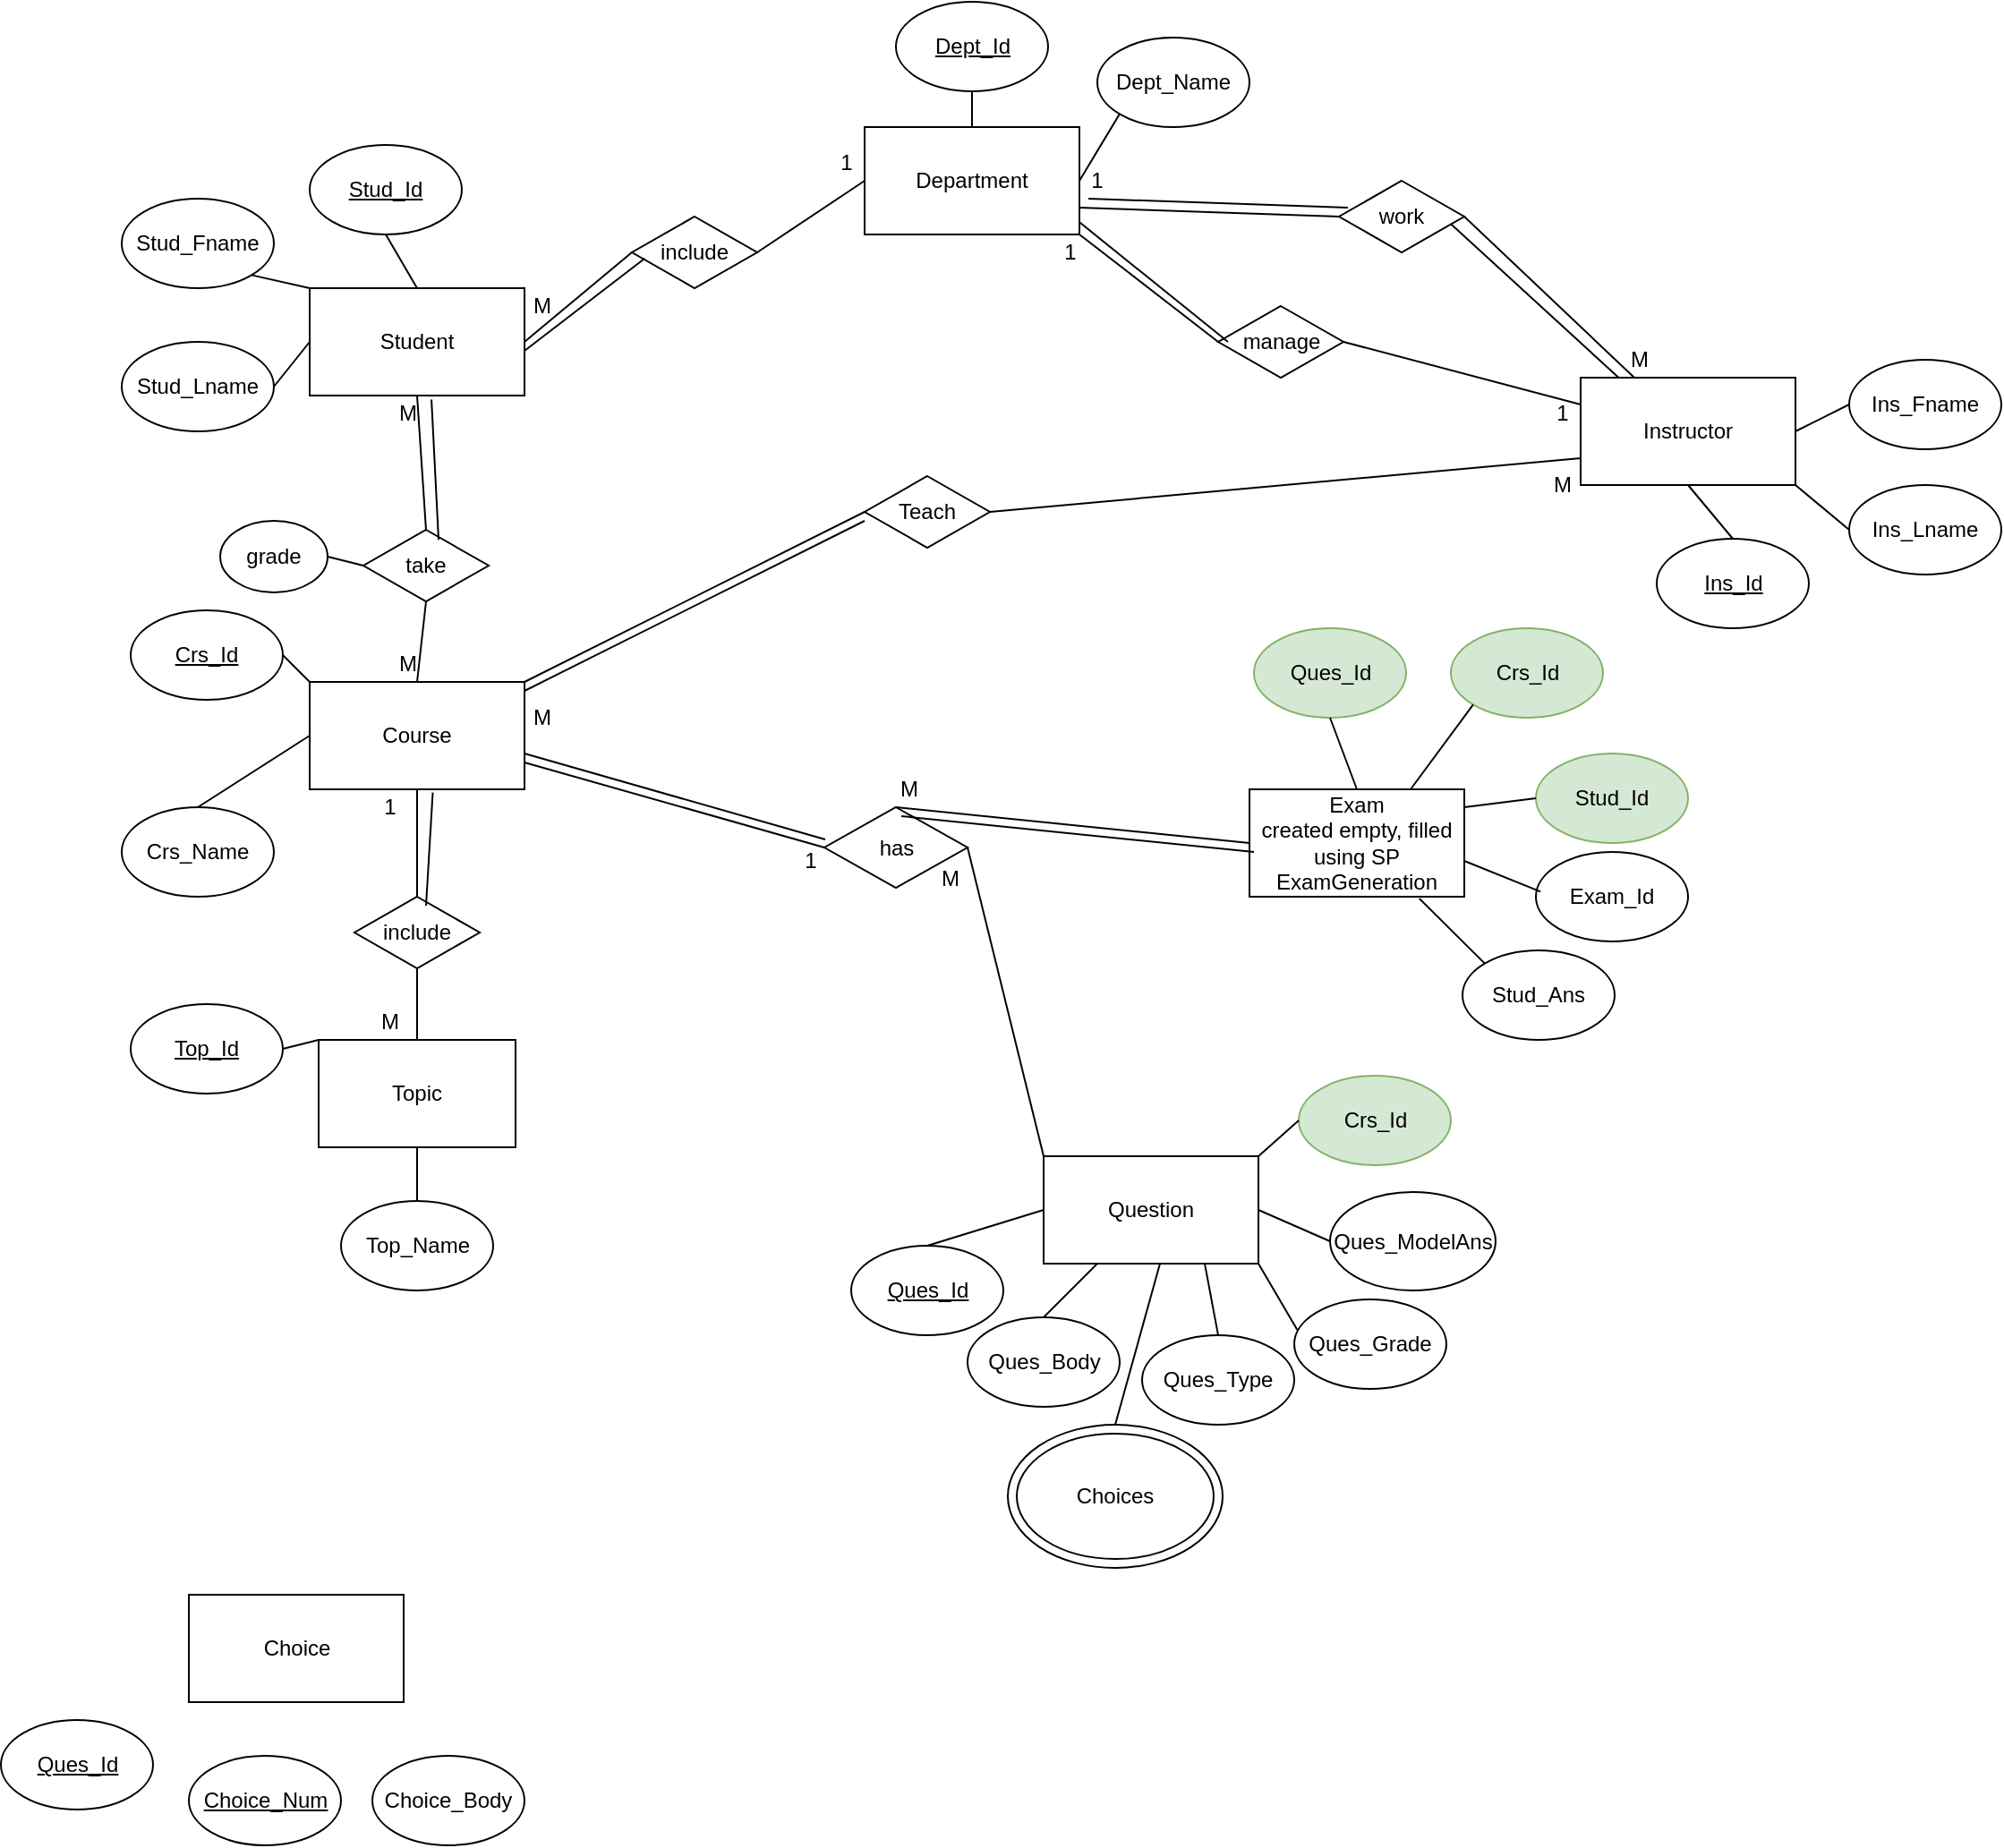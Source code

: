 <mxfile version="21.0.2" type="github" pages="3">
  <diagram id="XNcsbRL4H3HsdZ_33JW5" name="ERD">
    <mxGraphModel dx="1730" dy="452" grid="1" gridSize="10" guides="1" tooltips="1" connect="1" arrows="1" fold="1" page="1" pageScale="1" pageWidth="850" pageHeight="1100" math="0" shadow="0">
      <root>
        <mxCell id="0" />
        <mxCell id="1" parent="0" />
        <mxCell id="D793tB1tDX6zN6qXxzev-1" value="Student" style="rounded=0;whiteSpace=wrap;html=1;" parent="1" vertex="1">
          <mxGeometry x="100" y="200" width="120" height="60" as="geometry" />
        </mxCell>
        <mxCell id="D793tB1tDX6zN6qXxzev-2" value="Exam&lt;br&gt;created empty, filled using SP ExamGeneration" style="rounded=0;whiteSpace=wrap;html=1;" parent="1" vertex="1">
          <mxGeometry x="625" y="480" width="120" height="60" as="geometry" />
        </mxCell>
        <mxCell id="D793tB1tDX6zN6qXxzev-3" value="Course" style="rounded=0;whiteSpace=wrap;html=1;" parent="1" vertex="1">
          <mxGeometry x="100" y="420" width="120" height="60" as="geometry" />
        </mxCell>
        <mxCell id="D793tB1tDX6zN6qXxzev-6" value="Crs_Id" style="ellipse;whiteSpace=wrap;html=1;fillColor=#d5e8d4;strokeColor=#82b366;" parent="1" vertex="1">
          <mxGeometry x="737.5" y="390" width="85" height="50" as="geometry" />
        </mxCell>
        <mxCell id="D793tB1tDX6zN6qXxzev-7" value="Exam_Id" style="ellipse;whiteSpace=wrap;html=1;" parent="1" vertex="1">
          <mxGeometry x="785" y="515" width="85" height="50" as="geometry" />
        </mxCell>
        <mxCell id="D793tB1tDX6zN6qXxzev-8" value="" style="endArrow=none;html=1;rounded=0;entryX=0;entryY=0;entryDx=0;entryDy=0;" parent="1" edge="1">
          <mxGeometry width="50" height="50" relative="1" as="geometry">
            <mxPoint x="745" y="520" as="sourcePoint" />
            <mxPoint x="787.626" y="537.218" as="targetPoint" />
          </mxGeometry>
        </mxCell>
        <mxCell id="D793tB1tDX6zN6qXxzev-9" value="" style="endArrow=none;html=1;rounded=0;entryX=0.75;entryY=0;entryDx=0;entryDy=0;exitX=0;exitY=1;exitDx=0;exitDy=0;" parent="1" source="D793tB1tDX6zN6qXxzev-6" target="D793tB1tDX6zN6qXxzev-2" edge="1">
          <mxGeometry width="50" height="50" relative="1" as="geometry">
            <mxPoint x="745" y="440" as="sourcePoint" />
            <mxPoint x="625" y="450" as="targetPoint" />
          </mxGeometry>
        </mxCell>
        <mxCell id="D793tB1tDX6zN6qXxzev-11" value="Stud_Id" style="ellipse;whiteSpace=wrap;html=1;fillColor=#d5e8d4;strokeColor=#82b366;" parent="1" vertex="1">
          <mxGeometry x="785" y="460" width="85" height="50" as="geometry" />
        </mxCell>
        <mxCell id="D793tB1tDX6zN6qXxzev-12" value="" style="endArrow=none;html=1;rounded=0;entryX=0;entryY=0.5;entryDx=0;entryDy=0;" parent="1" target="D793tB1tDX6zN6qXxzev-11" edge="1">
          <mxGeometry width="50" height="50" relative="1" as="geometry">
            <mxPoint x="745" y="490" as="sourcePoint" />
            <mxPoint x="625" y="450" as="targetPoint" />
          </mxGeometry>
        </mxCell>
        <mxCell id="D793tB1tDX6zN6qXxzev-16" value="&lt;u&gt;Stud_Id&lt;/u&gt;" style="ellipse;whiteSpace=wrap;html=1;" parent="1" vertex="1">
          <mxGeometry x="100" y="120" width="85" height="50" as="geometry" />
        </mxCell>
        <mxCell id="D793tB1tDX6zN6qXxzev-17" value="Stud_Lname" style="ellipse;whiteSpace=wrap;html=1;" parent="1" vertex="1">
          <mxGeometry x="-5" y="230" width="85" height="50" as="geometry" />
        </mxCell>
        <mxCell id="D793tB1tDX6zN6qXxzev-18" value="Stud_Fname" style="ellipse;whiteSpace=wrap;html=1;" parent="1" vertex="1">
          <mxGeometry x="-5" y="150" width="85" height="50" as="geometry" />
        </mxCell>
        <mxCell id="D793tB1tDX6zN6qXxzev-20" value="Department" style="rounded=0;whiteSpace=wrap;html=1;" parent="1" vertex="1">
          <mxGeometry x="410" y="110" width="120" height="60" as="geometry" />
        </mxCell>
        <mxCell id="D793tB1tDX6zN6qXxzev-22" value="take" style="rhombus;whiteSpace=wrap;html=1;" parent="1" vertex="1">
          <mxGeometry x="130" y="335" width="70" height="40" as="geometry" />
        </mxCell>
        <mxCell id="D793tB1tDX6zN6qXxzev-23" value="grade" style="ellipse;whiteSpace=wrap;html=1;" parent="1" vertex="1">
          <mxGeometry x="50" y="330" width="60" height="40" as="geometry" />
        </mxCell>
        <mxCell id="D793tB1tDX6zN6qXxzev-24" value="" style="endArrow=none;html=1;rounded=0;entryX=1;entryY=0.5;entryDx=0;entryDy=0;exitX=0;exitY=0.5;exitDx=0;exitDy=0;" parent="1" source="D793tB1tDX6zN6qXxzev-22" target="D793tB1tDX6zN6qXxzev-23" edge="1">
          <mxGeometry width="50" height="50" relative="1" as="geometry">
            <mxPoint x="490" y="330" as="sourcePoint" />
            <mxPoint x="540" y="280" as="targetPoint" />
          </mxGeometry>
        </mxCell>
        <mxCell id="D793tB1tDX6zN6qXxzev-25" value="" style="endArrow=none;html=1;rounded=0;entryX=0.5;entryY=1;entryDx=0;entryDy=0;exitX=0.5;exitY=0;exitDx=0;exitDy=0;" parent="1" source="D793tB1tDX6zN6qXxzev-22" target="D793tB1tDX6zN6qXxzev-1" edge="1">
          <mxGeometry width="50" height="50" relative="1" as="geometry">
            <mxPoint x="490" y="330" as="sourcePoint" />
            <mxPoint x="540" y="280" as="targetPoint" />
          </mxGeometry>
        </mxCell>
        <mxCell id="D793tB1tDX6zN6qXxzev-26" value="" style="endArrow=none;html=1;rounded=0;exitX=0.5;exitY=1;exitDx=0;exitDy=0;entryX=0.5;entryY=0;entryDx=0;entryDy=0;" parent="1" source="D793tB1tDX6zN6qXxzev-22" target="D793tB1tDX6zN6qXxzev-3" edge="1">
          <mxGeometry width="50" height="50" relative="1" as="geometry">
            <mxPoint x="490" y="330" as="sourcePoint" />
            <mxPoint x="540" y="280" as="targetPoint" />
          </mxGeometry>
        </mxCell>
        <mxCell id="D793tB1tDX6zN6qXxzev-27" value="" style="endArrow=none;html=1;rounded=0;entryX=1;entryY=0.5;entryDx=0;entryDy=0;exitX=0;exitY=0.5;exitDx=0;exitDy=0;" parent="1" source="D793tB1tDX6zN6qXxzev-1" target="D793tB1tDX6zN6qXxzev-17" edge="1">
          <mxGeometry width="50" height="50" relative="1" as="geometry">
            <mxPoint x="490" y="330" as="sourcePoint" />
            <mxPoint x="540" y="280" as="targetPoint" />
          </mxGeometry>
        </mxCell>
        <mxCell id="D793tB1tDX6zN6qXxzev-28" value="" style="endArrow=none;html=1;rounded=0;entryX=1;entryY=1;entryDx=0;entryDy=0;exitX=0;exitY=0;exitDx=0;exitDy=0;" parent="1" source="D793tB1tDX6zN6qXxzev-1" target="D793tB1tDX6zN6qXxzev-18" edge="1">
          <mxGeometry width="50" height="50" relative="1" as="geometry">
            <mxPoint x="500" y="340" as="sourcePoint" />
            <mxPoint x="550" y="290" as="targetPoint" />
          </mxGeometry>
        </mxCell>
        <mxCell id="D793tB1tDX6zN6qXxzev-29" value="" style="endArrow=none;html=1;rounded=0;entryX=0.5;entryY=1;entryDx=0;entryDy=0;exitX=0.5;exitY=0;exitDx=0;exitDy=0;" parent="1" source="D793tB1tDX6zN6qXxzev-1" target="D793tB1tDX6zN6qXxzev-16" edge="1">
          <mxGeometry width="50" height="50" relative="1" as="geometry">
            <mxPoint x="510" y="350" as="sourcePoint" />
            <mxPoint x="560" y="300" as="targetPoint" />
          </mxGeometry>
        </mxCell>
        <mxCell id="D793tB1tDX6zN6qXxzev-30" value="M" style="text;strokeColor=none;align=center;fillColor=none;html=1;verticalAlign=middle;whiteSpace=wrap;rounded=0;" parent="1" vertex="1">
          <mxGeometry x="145" y="400" width="20" height="20" as="geometry" />
        </mxCell>
        <mxCell id="D793tB1tDX6zN6qXxzev-31" value="M" style="text;strokeColor=none;align=center;fillColor=none;html=1;verticalAlign=middle;whiteSpace=wrap;rounded=0;" parent="1" vertex="1">
          <mxGeometry x="145" y="260" width="20" height="20" as="geometry" />
        </mxCell>
        <mxCell id="D793tB1tDX6zN6qXxzev-32" value="include" style="rhombus;whiteSpace=wrap;html=1;" parent="1" vertex="1">
          <mxGeometry x="280" y="160" width="70" height="40" as="geometry" />
        </mxCell>
        <mxCell id="D793tB1tDX6zN6qXxzev-33" value="" style="endArrow=none;html=1;rounded=0;entryX=0;entryY=0.5;entryDx=0;entryDy=0;exitX=1;exitY=0.5;exitDx=0;exitDy=0;" parent="1" source="D793tB1tDX6zN6qXxzev-1" target="D793tB1tDX6zN6qXxzev-32" edge="1">
          <mxGeometry width="50" height="50" relative="1" as="geometry">
            <mxPoint x="210" y="255" as="sourcePoint" />
            <mxPoint x="260" y="205" as="targetPoint" />
          </mxGeometry>
        </mxCell>
        <mxCell id="D793tB1tDX6zN6qXxzev-34" value="" style="endArrow=none;html=1;rounded=0;entryX=0;entryY=0.5;entryDx=0;entryDy=0;exitX=1;exitY=0.5;exitDx=0;exitDy=0;" parent="1" source="D793tB1tDX6zN6qXxzev-32" target="D793tB1tDX6zN6qXxzev-20" edge="1">
          <mxGeometry width="50" height="50" relative="1" as="geometry">
            <mxPoint x="340" y="255" as="sourcePoint" />
            <mxPoint x="390" y="205" as="targetPoint" />
          </mxGeometry>
        </mxCell>
        <mxCell id="D793tB1tDX6zN6qXxzev-35" value="1" style="text;strokeColor=none;align=center;fillColor=none;html=1;verticalAlign=middle;whiteSpace=wrap;rounded=0;" parent="1" vertex="1">
          <mxGeometry x="390" y="120" width="20" height="20" as="geometry" />
        </mxCell>
        <mxCell id="D793tB1tDX6zN6qXxzev-36" value="M" style="text;strokeColor=none;align=center;fillColor=none;html=1;verticalAlign=middle;whiteSpace=wrap;rounded=0;" parent="1" vertex="1">
          <mxGeometry x="220" y="200" width="20" height="20" as="geometry" />
        </mxCell>
        <mxCell id="D793tB1tDX6zN6qXxzev-38" value="Dept_Name" style="ellipse;whiteSpace=wrap;html=1;" parent="1" vertex="1">
          <mxGeometry x="540" y="60" width="85" height="50" as="geometry" />
        </mxCell>
        <mxCell id="D793tB1tDX6zN6qXxzev-39" value="&lt;u&gt;Dept_Id&lt;/u&gt;" style="ellipse;whiteSpace=wrap;html=1;" parent="1" vertex="1">
          <mxGeometry x="427.5" y="40" width="85" height="50" as="geometry" />
        </mxCell>
        <mxCell id="D793tB1tDX6zN6qXxzev-40" value="" style="endArrow=none;html=1;rounded=0;entryX=0.5;entryY=1;entryDx=0;entryDy=0;" parent="1" target="D793tB1tDX6zN6qXxzev-39" edge="1">
          <mxGeometry width="50" height="50" relative="1" as="geometry">
            <mxPoint x="470" y="110" as="sourcePoint" />
            <mxPoint x="540" y="290" as="targetPoint" />
          </mxGeometry>
        </mxCell>
        <mxCell id="D793tB1tDX6zN6qXxzev-41" value="" style="endArrow=none;html=1;rounded=0;entryX=0;entryY=1;entryDx=0;entryDy=0;exitX=1;exitY=0.5;exitDx=0;exitDy=0;" parent="1" source="D793tB1tDX6zN6qXxzev-20" target="D793tB1tDX6zN6qXxzev-38" edge="1">
          <mxGeometry width="50" height="50" relative="1" as="geometry">
            <mxPoint x="510" y="210" as="sourcePoint" />
            <mxPoint x="560" y="160" as="targetPoint" />
          </mxGeometry>
        </mxCell>
        <mxCell id="D793tB1tDX6zN6qXxzev-42" value="&lt;u&gt;Crs_Id&lt;/u&gt;" style="ellipse;whiteSpace=wrap;html=1;" parent="1" vertex="1">
          <mxGeometry y="380" width="85" height="50" as="geometry" />
        </mxCell>
        <mxCell id="D793tB1tDX6zN6qXxzev-43" value="Crs_Name" style="ellipse;whiteSpace=wrap;html=1;" parent="1" vertex="1">
          <mxGeometry x="-5" y="490" width="85" height="50" as="geometry" />
        </mxCell>
        <mxCell id="D793tB1tDX6zN6qXxzev-44" value="" style="endArrow=none;html=1;rounded=0;entryX=0;entryY=0.5;entryDx=0;entryDy=0;exitX=0.5;exitY=0;exitDx=0;exitDy=0;" parent="1" source="D793tB1tDX6zN6qXxzev-43" target="D793tB1tDX6zN6qXxzev-3" edge="1">
          <mxGeometry width="50" height="50" relative="1" as="geometry">
            <mxPoint x="490" y="340" as="sourcePoint" />
            <mxPoint x="540" y="290" as="targetPoint" />
          </mxGeometry>
        </mxCell>
        <mxCell id="D793tB1tDX6zN6qXxzev-45" value="" style="endArrow=none;html=1;rounded=0;entryX=0;entryY=0;entryDx=0;entryDy=0;exitX=1;exitY=0.5;exitDx=0;exitDy=0;" parent="1" source="D793tB1tDX6zN6qXxzev-42" target="D793tB1tDX6zN6qXxzev-3" edge="1">
          <mxGeometry width="50" height="50" relative="1" as="geometry">
            <mxPoint x="500" y="350" as="sourcePoint" />
            <mxPoint x="550" y="300" as="targetPoint" />
          </mxGeometry>
        </mxCell>
        <mxCell id="D793tB1tDX6zN6qXxzev-46" value="Instructor" style="rounded=0;whiteSpace=wrap;html=1;" parent="1" vertex="1">
          <mxGeometry x="810" y="250" width="120" height="60" as="geometry" />
        </mxCell>
        <mxCell id="D793tB1tDX6zN6qXxzev-47" value="Ins_Fname" style="ellipse;whiteSpace=wrap;html=1;" parent="1" vertex="1">
          <mxGeometry x="960" y="240" width="85" height="50" as="geometry" />
        </mxCell>
        <mxCell id="D793tB1tDX6zN6qXxzev-48" value="&lt;u&gt;Ins_Id&lt;/u&gt;" style="ellipse;whiteSpace=wrap;html=1;" parent="1" vertex="1">
          <mxGeometry x="852.5" y="340" width="85" height="50" as="geometry" />
        </mxCell>
        <mxCell id="D793tB1tDX6zN6qXxzev-50" value="Ins_Lname" style="ellipse;whiteSpace=wrap;html=1;" parent="1" vertex="1">
          <mxGeometry x="960" y="310" width="85" height="50" as="geometry" />
        </mxCell>
        <mxCell id="D793tB1tDX6zN6qXxzev-51" value="" style="endArrow=none;html=1;rounded=0;entryX=0;entryY=0.5;entryDx=0;entryDy=0;exitX=1;exitY=0.5;exitDx=0;exitDy=0;" parent="1" source="D793tB1tDX6zN6qXxzev-46" target="D793tB1tDX6zN6qXxzev-47" edge="1">
          <mxGeometry width="50" height="50" relative="1" as="geometry">
            <mxPoint x="750" y="390" as="sourcePoint" />
            <mxPoint x="800" y="340" as="targetPoint" />
          </mxGeometry>
        </mxCell>
        <mxCell id="D793tB1tDX6zN6qXxzev-52" value="" style="endArrow=none;html=1;rounded=0;entryX=0.5;entryY=0;entryDx=0;entryDy=0;exitX=0.5;exitY=1;exitDx=0;exitDy=0;" parent="1" source="D793tB1tDX6zN6qXxzev-46" target="D793tB1tDX6zN6qXxzev-48" edge="1">
          <mxGeometry width="50" height="50" relative="1" as="geometry">
            <mxPoint x="800" y="400" as="sourcePoint" />
            <mxPoint x="850" y="350" as="targetPoint" />
          </mxGeometry>
        </mxCell>
        <mxCell id="D793tB1tDX6zN6qXxzev-53" value="" style="endArrow=none;html=1;rounded=0;entryX=0;entryY=0.5;entryDx=0;entryDy=0;exitX=1;exitY=1;exitDx=0;exitDy=0;" parent="1" source="D793tB1tDX6zN6qXxzev-46" target="D793tB1tDX6zN6qXxzev-50" edge="1">
          <mxGeometry width="50" height="50" relative="1" as="geometry">
            <mxPoint x="730" y="340" as="sourcePoint" />
            <mxPoint x="780" y="290" as="targetPoint" />
          </mxGeometry>
        </mxCell>
        <mxCell id="D793tB1tDX6zN6qXxzev-55" value="Teach" style="rhombus;whiteSpace=wrap;html=1;" parent="1" vertex="1">
          <mxGeometry x="410" y="305" width="70" height="40" as="geometry" />
        </mxCell>
        <mxCell id="D793tB1tDX6zN6qXxzev-56" value="" style="endArrow=none;html=1;rounded=0;exitX=1;exitY=0;exitDx=0;exitDy=0;entryX=0;entryY=0.5;entryDx=0;entryDy=0;" parent="1" source="D793tB1tDX6zN6qXxzev-3" target="D793tB1tDX6zN6qXxzev-55" edge="1">
          <mxGeometry width="50" height="50" relative="1" as="geometry">
            <mxPoint x="490" y="340" as="sourcePoint" />
            <mxPoint x="540" y="290" as="targetPoint" />
          </mxGeometry>
        </mxCell>
        <mxCell id="D793tB1tDX6zN6qXxzev-57" value="" style="endArrow=none;html=1;rounded=0;exitX=1;exitY=0.5;exitDx=0;exitDy=0;entryX=0;entryY=0.75;entryDx=0;entryDy=0;" parent="1" source="D793tB1tDX6zN6qXxzev-55" target="D793tB1tDX6zN6qXxzev-46" edge="1">
          <mxGeometry width="50" height="50" relative="1" as="geometry">
            <mxPoint x="320" y="375" as="sourcePoint" />
            <mxPoint x="510" y="370" as="targetPoint" />
          </mxGeometry>
        </mxCell>
        <mxCell id="D793tB1tDX6zN6qXxzev-58" value="M" style="text;strokeColor=none;align=center;fillColor=none;html=1;verticalAlign=middle;whiteSpace=wrap;rounded=0;" parent="1" vertex="1">
          <mxGeometry x="790" y="300" width="20" height="20" as="geometry" />
        </mxCell>
        <mxCell id="D793tB1tDX6zN6qXxzev-59" value="M" style="text;strokeColor=none;align=center;fillColor=none;html=1;verticalAlign=middle;whiteSpace=wrap;rounded=0;" parent="1" vertex="1">
          <mxGeometry x="220" y="430" width="20" height="20" as="geometry" />
        </mxCell>
        <mxCell id="D793tB1tDX6zN6qXxzev-64" value="include" style="rhombus;whiteSpace=wrap;html=1;" parent="1" vertex="1">
          <mxGeometry x="125" y="540" width="70" height="40" as="geometry" />
        </mxCell>
        <mxCell id="D793tB1tDX6zN6qXxzev-65" value="" style="endArrow=none;html=1;rounded=0;entryX=0.5;entryY=1;entryDx=0;entryDy=0;exitX=0.5;exitY=0;exitDx=0;exitDy=0;" parent="1" source="D793tB1tDX6zN6qXxzev-61" target="D793tB1tDX6zN6qXxzev-64" edge="1">
          <mxGeometry width="50" height="50" relative="1" as="geometry">
            <mxPoint x="490" y="490" as="sourcePoint" />
            <mxPoint x="540" y="440" as="targetPoint" />
          </mxGeometry>
        </mxCell>
        <mxCell id="D793tB1tDX6zN6qXxzev-66" value="" style="endArrow=none;html=1;rounded=0;entryX=0.5;entryY=1;entryDx=0;entryDy=0;exitX=0.5;exitY=0;exitDx=0;exitDy=0;" parent="1" source="D793tB1tDX6zN6qXxzev-64" target="D793tB1tDX6zN6qXxzev-3" edge="1">
          <mxGeometry width="50" height="50" relative="1" as="geometry">
            <mxPoint x="330" y="520" as="sourcePoint" />
            <mxPoint x="380" y="470" as="targetPoint" />
          </mxGeometry>
        </mxCell>
        <mxCell id="D793tB1tDX6zN6qXxzev-67" value="Top_Name" style="ellipse;whiteSpace=wrap;html=1;" parent="1" vertex="1">
          <mxGeometry x="117.5" y="710" width="85" height="50" as="geometry" />
        </mxCell>
        <mxCell id="D793tB1tDX6zN6qXxzev-68" value="&lt;u&gt;Top_Id&lt;/u&gt;" style="ellipse;whiteSpace=wrap;html=1;" parent="1" vertex="1">
          <mxGeometry y="600" width="85" height="50" as="geometry" />
        </mxCell>
        <mxCell id="D793tB1tDX6zN6qXxzev-69" value="" style="endArrow=none;html=1;rounded=0;exitX=0.5;exitY=0;exitDx=0;exitDy=0;" parent="1" source="D793tB1tDX6zN6qXxzev-67" edge="1">
          <mxGeometry width="50" height="50" relative="1" as="geometry">
            <mxPoint x="250" y="650" as="sourcePoint" />
            <mxPoint x="160" y="680" as="targetPoint" />
          </mxGeometry>
        </mxCell>
        <mxCell id="D793tB1tDX6zN6qXxzev-70" value="" style="endArrow=none;html=1;rounded=0;exitX=1;exitY=0.5;exitDx=0;exitDy=0;entryX=0;entryY=0;entryDx=0;entryDy=0;" parent="1" source="D793tB1tDX6zN6qXxzev-68" target="D793tB1tDX6zN6qXxzev-61" edge="1">
          <mxGeometry width="50" height="50" relative="1" as="geometry">
            <mxPoint x="490" y="490" as="sourcePoint" />
            <mxPoint x="100" y="650" as="targetPoint" />
          </mxGeometry>
        </mxCell>
        <mxCell id="D793tB1tDX6zN6qXxzev-74" value="Question" style="rounded=0;whiteSpace=wrap;html=1;" parent="1" vertex="1">
          <mxGeometry x="510" y="685" width="120" height="60" as="geometry" />
        </mxCell>
        <mxCell id="D793tB1tDX6zN6qXxzev-75" value="&lt;u&gt;Ques_Id&lt;/u&gt;" style="ellipse;whiteSpace=wrap;html=1;" parent="1" vertex="1">
          <mxGeometry x="402.5" y="735" width="85" height="50" as="geometry" />
        </mxCell>
        <mxCell id="D793tB1tDX6zN6qXxzev-76" value="Ques_Body" style="ellipse;whiteSpace=wrap;html=1;" parent="1" vertex="1">
          <mxGeometry x="467.5" y="775" width="85" height="50" as="geometry" />
        </mxCell>
        <mxCell id="D793tB1tDX6zN6qXxzev-77" value="Ques_Grade" style="ellipse;whiteSpace=wrap;html=1;" parent="1" vertex="1">
          <mxGeometry x="650" y="765" width="85" height="50" as="geometry" />
        </mxCell>
        <mxCell id="D793tB1tDX6zN6qXxzev-78" value="Ques_Type" style="ellipse;whiteSpace=wrap;html=1;" parent="1" vertex="1">
          <mxGeometry x="565" y="785" width="85" height="50" as="geometry" />
        </mxCell>
        <mxCell id="D793tB1tDX6zN6qXxzev-79" value="Choice" style="rounded=0;whiteSpace=wrap;html=1;" parent="1" vertex="1">
          <mxGeometry x="32.5" y="930" width="120" height="60" as="geometry" />
        </mxCell>
        <mxCell id="D793tB1tDX6zN6qXxzev-80" value="&lt;u&gt;Ques_Id&lt;/u&gt;" style="ellipse;whiteSpace=wrap;html=1;" parent="1" vertex="1">
          <mxGeometry x="-72.5" y="1000" width="85" height="50" as="geometry" />
        </mxCell>
        <mxCell id="D793tB1tDX6zN6qXxzev-81" value="Choice_Body" style="ellipse;whiteSpace=wrap;html=1;" parent="1" vertex="1">
          <mxGeometry x="135" y="1020" width="85" height="50" as="geometry" />
        </mxCell>
        <mxCell id="D793tB1tDX6zN6qXxzev-82" value="Ques_ModelAns" style="ellipse;whiteSpace=wrap;html=1;" parent="1" vertex="1">
          <mxGeometry x="670" y="705" width="92.5" height="55" as="geometry" />
        </mxCell>
        <mxCell id="D793tB1tDX6zN6qXxzev-83" value="&lt;u&gt;Choice_Num&lt;/u&gt;" style="ellipse;whiteSpace=wrap;html=1;" parent="1" vertex="1">
          <mxGeometry x="32.5" y="1020" width="85" height="50" as="geometry" />
        </mxCell>
        <mxCell id="D793tB1tDX6zN6qXxzev-85" value="" style="endArrow=none;html=1;rounded=0;entryX=0;entryY=0.5;entryDx=0;entryDy=0;exitX=0.5;exitY=0;exitDx=0;exitDy=0;" parent="1" source="D793tB1tDX6zN6qXxzev-75" target="D793tB1tDX6zN6qXxzev-74" edge="1">
          <mxGeometry width="50" height="50" relative="1" as="geometry">
            <mxPoint x="800" y="685" as="sourcePoint" />
            <mxPoint x="850" y="635" as="targetPoint" />
          </mxGeometry>
        </mxCell>
        <mxCell id="D793tB1tDX6zN6qXxzev-86" value="" style="endArrow=none;html=1;rounded=0;entryX=0.75;entryY=1;entryDx=0;entryDy=0;exitX=0.5;exitY=0;exitDx=0;exitDy=0;" parent="1" source="D793tB1tDX6zN6qXxzev-78" target="D793tB1tDX6zN6qXxzev-74" edge="1">
          <mxGeometry width="50" height="50" relative="1" as="geometry">
            <mxPoint x="800" y="685" as="sourcePoint" />
            <mxPoint x="850" y="635" as="targetPoint" />
          </mxGeometry>
        </mxCell>
        <mxCell id="D793tB1tDX6zN6qXxzev-87" value="" style="endArrow=none;html=1;rounded=0;entryX=1;entryY=1;entryDx=0;entryDy=0;exitX=0.02;exitY=0.34;exitDx=0;exitDy=0;exitPerimeter=0;" parent="1" source="D793tB1tDX6zN6qXxzev-77" target="D793tB1tDX6zN6qXxzev-74" edge="1">
          <mxGeometry width="50" height="50" relative="1" as="geometry">
            <mxPoint x="800" y="685" as="sourcePoint" />
            <mxPoint x="850" y="635" as="targetPoint" />
          </mxGeometry>
        </mxCell>
        <mxCell id="D793tB1tDX6zN6qXxzev-88" value="" style="endArrow=none;html=1;rounded=0;entryX=1;entryY=0.5;entryDx=0;entryDy=0;exitX=0;exitY=0.5;exitDx=0;exitDy=0;" parent="1" source="D793tB1tDX6zN6qXxzev-82" target="D793tB1tDX6zN6qXxzev-74" edge="1">
          <mxGeometry width="50" height="50" relative="1" as="geometry">
            <mxPoint x="800" y="685" as="sourcePoint" />
            <mxPoint x="850" y="635" as="targetPoint" />
          </mxGeometry>
        </mxCell>
        <mxCell id="D793tB1tDX6zN6qXxzev-89" value="" style="endArrow=none;html=1;rounded=0;entryX=0.25;entryY=1;entryDx=0;entryDy=0;exitX=0.5;exitY=0;exitDx=0;exitDy=0;" parent="1" source="D793tB1tDX6zN6qXxzev-76" target="D793tB1tDX6zN6qXxzev-74" edge="1">
          <mxGeometry width="50" height="50" relative="1" as="geometry">
            <mxPoint x="800" y="685" as="sourcePoint" />
            <mxPoint x="850" y="635" as="targetPoint" />
          </mxGeometry>
        </mxCell>
        <mxCell id="eIGZyPMrx5QvibmxJgt5-3" value="" style="group" parent="1" vertex="1" connectable="0">
          <mxGeometry x="490" y="835" width="120" height="80" as="geometry" />
        </mxCell>
        <mxCell id="eIGZyPMrx5QvibmxJgt5-1" value="" style="ellipse;whiteSpace=wrap;html=1;" parent="eIGZyPMrx5QvibmxJgt5-3" vertex="1">
          <mxGeometry width="120" height="80" as="geometry" />
        </mxCell>
        <mxCell id="eIGZyPMrx5QvibmxJgt5-2" value="Choices" style="ellipse;whiteSpace=wrap;html=1;" parent="eIGZyPMrx5QvibmxJgt5-3" vertex="1">
          <mxGeometry x="5" y="5" width="110" height="70" as="geometry" />
        </mxCell>
        <mxCell id="eIGZyPMrx5QvibmxJgt5-4" value="" style="endArrow=none;html=1;rounded=0;exitX=0.5;exitY=0;exitDx=0;exitDy=0;" parent="1" source="eIGZyPMrx5QvibmxJgt5-1" edge="1">
          <mxGeometry width="50" height="50" relative="1" as="geometry">
            <mxPoint x="525" y="795" as="sourcePoint" />
            <mxPoint x="575" y="745" as="targetPoint" />
          </mxGeometry>
        </mxCell>
        <mxCell id="eIGZyPMrx5QvibmxJgt5-6" value="1" style="text;strokeColor=none;align=center;fillColor=none;html=1;verticalAlign=middle;whiteSpace=wrap;rounded=0;" parent="1" vertex="1">
          <mxGeometry x="135" y="480" width="20" height="20" as="geometry" />
        </mxCell>
        <mxCell id="eIGZyPMrx5QvibmxJgt5-7" value="M" style="text;strokeColor=none;align=center;fillColor=none;html=1;verticalAlign=middle;whiteSpace=wrap;rounded=0;" parent="1" vertex="1">
          <mxGeometry x="135" y="600" width="20" height="20" as="geometry" />
        </mxCell>
        <mxCell id="eIGZyPMrx5QvibmxJgt5-10" value="1" style="text;strokeColor=none;align=center;fillColor=none;html=1;verticalAlign=middle;whiteSpace=wrap;rounded=0;" parent="1" vertex="1">
          <mxGeometry x="370" y="510" width="20" height="20" as="geometry" />
        </mxCell>
        <mxCell id="eIGZyPMrx5QvibmxJgt5-12" value="Ques_Id" style="ellipse;whiteSpace=wrap;html=1;fillColor=#d5e8d4;strokeColor=#82b366;" parent="1" vertex="1">
          <mxGeometry x="627.5" y="390" width="85" height="50" as="geometry" />
        </mxCell>
        <mxCell id="eIGZyPMrx5QvibmxJgt5-13" value="" style="endArrow=none;html=1;rounded=0;entryX=0.5;entryY=1;entryDx=0;entryDy=0;exitX=0.5;exitY=0;exitDx=0;exitDy=0;" parent="1" source="D793tB1tDX6zN6qXxzev-2" target="eIGZyPMrx5QvibmxJgt5-12" edge="1">
          <mxGeometry width="50" height="50" relative="1" as="geometry">
            <mxPoint x="545" y="670" as="sourcePoint" />
            <mxPoint x="595" y="620" as="targetPoint" />
          </mxGeometry>
        </mxCell>
        <mxCell id="eIGZyPMrx5QvibmxJgt5-15" value="" style="endArrow=none;html=1;rounded=0;exitX=1;exitY=0.5;exitDx=0;exitDy=0;entryX=0;entryY=0;entryDx=0;entryDy=0;" parent="1" source="eIGZyPMrx5QvibmxJgt5-24" target="D793tB1tDX6zN6qXxzev-74" edge="1">
          <mxGeometry width="50" height="50" relative="1" as="geometry">
            <mxPoint x="500" y="540" as="sourcePoint" />
            <mxPoint x="628" y="480" as="targetPoint" />
          </mxGeometry>
        </mxCell>
        <mxCell id="eIGZyPMrx5QvibmxJgt5-17" value="Crs_Id" style="ellipse;whiteSpace=wrap;html=1;fillColor=#d5e8d4;strokeColor=#82b366;" parent="1" vertex="1">
          <mxGeometry x="652.5" y="640" width="85" height="50" as="geometry" />
        </mxCell>
        <mxCell id="eIGZyPMrx5QvibmxJgt5-18" value="" style="endArrow=none;html=1;rounded=0;entryX=1;entryY=0;entryDx=0;entryDy=0;exitX=0;exitY=0.5;exitDx=0;exitDy=0;" parent="1" source="eIGZyPMrx5QvibmxJgt5-17" target="D793tB1tDX6zN6qXxzev-74" edge="1">
          <mxGeometry width="50" height="50" relative="1" as="geometry">
            <mxPoint x="372.5" y="720" as="sourcePoint" />
            <mxPoint x="422.5" y="670" as="targetPoint" />
          </mxGeometry>
        </mxCell>
        <mxCell id="eIGZyPMrx5QvibmxJgt5-23" value="M" style="text;strokeColor=none;align=center;fillColor=none;html=1;verticalAlign=middle;whiteSpace=wrap;rounded=0;" parent="1" vertex="1">
          <mxGeometry x="425" y="470" width="20" height="20" as="geometry" />
        </mxCell>
        <mxCell id="eIGZyPMrx5QvibmxJgt5-24" value="has" style="rhombus;whiteSpace=wrap;html=1;" parent="1" vertex="1">
          <mxGeometry x="387.5" y="490" width="80" height="45" as="geometry" />
        </mxCell>
        <mxCell id="eIGZyPMrx5QvibmxJgt5-25" value="" style="endArrow=none;html=1;rounded=0;entryX=0;entryY=0.5;entryDx=0;entryDy=0;exitX=1;exitY=0.75;exitDx=0;exitDy=0;" parent="1" source="D793tB1tDX6zN6qXxzev-3" target="eIGZyPMrx5QvibmxJgt5-24" edge="1">
          <mxGeometry width="50" height="50" relative="1" as="geometry">
            <mxPoint x="490" y="350" as="sourcePoint" />
            <mxPoint x="540" y="300" as="targetPoint" />
          </mxGeometry>
        </mxCell>
        <mxCell id="eIGZyPMrx5QvibmxJgt5-26" value="" style="endArrow=none;html=1;rounded=0;entryX=0;entryY=0.5;entryDx=0;entryDy=0;exitX=0.5;exitY=0;exitDx=0;exitDy=0;" parent="1" source="eIGZyPMrx5QvibmxJgt5-24" target="D793tB1tDX6zN6qXxzev-2" edge="1">
          <mxGeometry width="50" height="50" relative="1" as="geometry">
            <mxPoint x="490" y="350" as="sourcePoint" />
            <mxPoint x="540" y="300" as="targetPoint" />
          </mxGeometry>
        </mxCell>
        <mxCell id="eIGZyPMrx5QvibmxJgt5-30" value="" style="endArrow=none;html=1;rounded=0;entryX=0.103;entryY=0.585;entryDx=0;entryDy=0;entryPerimeter=0;" parent="1" target="D793tB1tDX6zN6qXxzev-32" edge="1">
          <mxGeometry width="50" height="50" relative="1" as="geometry">
            <mxPoint x="220" y="235" as="sourcePoint" />
            <mxPoint x="282.5" y="185" as="targetPoint" />
          </mxGeometry>
        </mxCell>
        <mxCell id="eIGZyPMrx5QvibmxJgt5-31" value="" style="endArrow=none;html=1;rounded=0;entryX=0.567;entryY=1.037;entryDx=0;entryDy=0;entryPerimeter=0;exitX=0.6;exitY=0.14;exitDx=0;exitDy=0;exitPerimeter=0;" parent="1" source="D793tB1tDX6zN6qXxzev-22" target="D793tB1tDX6zN6qXxzev-1" edge="1">
          <mxGeometry width="50" height="50" relative="1" as="geometry">
            <mxPoint x="180" y="320" as="sourcePoint" />
            <mxPoint x="230" y="270" as="targetPoint" />
          </mxGeometry>
        </mxCell>
        <mxCell id="eIGZyPMrx5QvibmxJgt5-33" value="" style="endArrow=none;html=1;rounded=0;entryX=0.573;entryY=1.03;entryDx=0;entryDy=0;entryPerimeter=0;" parent="1" target="D793tB1tDX6zN6qXxzev-3" edge="1">
          <mxGeometry width="50" height="50" relative="1" as="geometry">
            <mxPoint x="165" y="545" as="sourcePoint" />
            <mxPoint x="215" y="495" as="targetPoint" />
          </mxGeometry>
        </mxCell>
        <mxCell id="eIGZyPMrx5QvibmxJgt5-38" value="work" style="rhombus;whiteSpace=wrap;html=1;" parent="1" vertex="1">
          <mxGeometry x="675" y="140" width="70" height="40" as="geometry" />
        </mxCell>
        <mxCell id="eIGZyPMrx5QvibmxJgt5-39" value="manage" style="rhombus;whiteSpace=wrap;html=1;" parent="1" vertex="1">
          <mxGeometry x="607.5" y="210" width="70" height="40" as="geometry" />
        </mxCell>
        <mxCell id="eIGZyPMrx5QvibmxJgt5-40" value="" style="endArrow=none;html=1;rounded=0;entryX=1;entryY=0.5;entryDx=0;entryDy=0;exitX=0;exitY=0.25;exitDx=0;exitDy=0;" parent="1" source="D793tB1tDX6zN6qXxzev-46" target="eIGZyPMrx5QvibmxJgt5-39" edge="1">
          <mxGeometry width="50" height="50" relative="1" as="geometry">
            <mxPoint x="490" y="360" as="sourcePoint" />
            <mxPoint x="540" y="310" as="targetPoint" />
          </mxGeometry>
        </mxCell>
        <mxCell id="eIGZyPMrx5QvibmxJgt5-41" value="" style="endArrow=none;html=1;rounded=0;exitX=1;exitY=0.75;exitDx=0;exitDy=0;entryX=0;entryY=0.5;entryDx=0;entryDy=0;" parent="1" source="D793tB1tDX6zN6qXxzev-20" target="eIGZyPMrx5QvibmxJgt5-38" edge="1">
          <mxGeometry width="50" height="50" relative="1" as="geometry">
            <mxPoint x="592.5" y="180" as="sourcePoint" />
            <mxPoint x="642.5" y="130" as="targetPoint" />
          </mxGeometry>
        </mxCell>
        <mxCell id="eIGZyPMrx5QvibmxJgt5-42" value="" style="endArrow=none;html=1;rounded=0;entryX=1;entryY=1;entryDx=0;entryDy=0;exitX=0;exitY=0.5;exitDx=0;exitDy=0;" parent="1" source="eIGZyPMrx5QvibmxJgt5-39" target="D793tB1tDX6zN6qXxzev-20" edge="1">
          <mxGeometry width="50" height="50" relative="1" as="geometry">
            <mxPoint x="485" y="260" as="sourcePoint" />
            <mxPoint x="535" y="210" as="targetPoint" />
          </mxGeometry>
        </mxCell>
        <mxCell id="eIGZyPMrx5QvibmxJgt5-45" value="" style="endArrow=none;html=1;rounded=0;entryX=1;entryY=0.5;entryDx=0;entryDy=0;exitX=0.25;exitY=0;exitDx=0;exitDy=0;" parent="1" source="D793tB1tDX6zN6qXxzev-46" target="eIGZyPMrx5QvibmxJgt5-38" edge="1">
          <mxGeometry width="50" height="50" relative="1" as="geometry">
            <mxPoint x="490" y="220" as="sourcePoint" />
            <mxPoint x="540" y="170" as="targetPoint" />
          </mxGeometry>
        </mxCell>
        <mxCell id="eIGZyPMrx5QvibmxJgt5-46" value="1" style="text;strokeColor=none;align=center;fillColor=none;html=1;verticalAlign=middle;whiteSpace=wrap;rounded=0;" parent="1" vertex="1">
          <mxGeometry x="515" y="170" width="20" height="20" as="geometry" />
        </mxCell>
        <mxCell id="eIGZyPMrx5QvibmxJgt5-47" value="1" style="text;strokeColor=none;align=center;fillColor=none;html=1;verticalAlign=middle;whiteSpace=wrap;rounded=0;" parent="1" vertex="1">
          <mxGeometry x="790" y="260" width="20" height="20" as="geometry" />
        </mxCell>
        <mxCell id="eIGZyPMrx5QvibmxJgt5-51" value="" style="endArrow=none;html=1;rounded=0;entryX=0.894;entryY=0.605;entryDx=0;entryDy=0;exitX=0.25;exitY=0;exitDx=0;exitDy=0;entryPerimeter=0;" parent="1" target="eIGZyPMrx5QvibmxJgt5-38" edge="1">
          <mxGeometry width="50" height="50" relative="1" as="geometry">
            <mxPoint x="831.25" y="250" as="sourcePoint" />
            <mxPoint x="736.25" y="160" as="targetPoint" />
          </mxGeometry>
        </mxCell>
        <mxCell id="eIGZyPMrx5QvibmxJgt5-52" value="M" style="text;strokeColor=none;align=center;fillColor=none;html=1;verticalAlign=middle;whiteSpace=wrap;rounded=0;rotation=0;" parent="1" vertex="1">
          <mxGeometry x="832.5" y="230" width="20" height="20" as="geometry" />
        </mxCell>
        <mxCell id="eIGZyPMrx5QvibmxJgt5-53" value="1" style="text;strokeColor=none;align=center;fillColor=none;html=1;verticalAlign=middle;whiteSpace=wrap;rounded=0;" parent="1" vertex="1">
          <mxGeometry x="530" y="130" width="20" height="20" as="geometry" />
        </mxCell>
        <mxCell id="D793tB1tDX6zN6qXxzev-61" value="Topic" style="rounded=0;whiteSpace=wrap;html=1;" parent="1" vertex="1">
          <mxGeometry x="105" y="620" width="110" height="60" as="geometry" />
        </mxCell>
        <mxCell id="eIGZyPMrx5QvibmxJgt5-55" value="" style="endArrow=none;html=1;rounded=0;exitX=1;exitY=0;exitDx=0;exitDy=0;" parent="1" edge="1">
          <mxGeometry width="50" height="50" relative="1" as="geometry">
            <mxPoint x="220" y="425" as="sourcePoint" />
            <mxPoint x="410" y="330" as="targetPoint" />
          </mxGeometry>
        </mxCell>
        <mxCell id="eIGZyPMrx5QvibmxJgt5-57" value="" style="endArrow=none;html=1;rounded=0;exitX=1;exitY=0.75;exitDx=0;exitDy=0;entryX=0;entryY=0.5;entryDx=0;entryDy=0;" parent="1" edge="1">
          <mxGeometry width="50" height="50" relative="1" as="geometry">
            <mxPoint x="535" y="150" as="sourcePoint" />
            <mxPoint x="680" y="155" as="targetPoint" />
          </mxGeometry>
        </mxCell>
        <mxCell id="eIGZyPMrx5QvibmxJgt5-58" value="" style="endArrow=none;html=1;rounded=0;entryX=1.003;entryY=0.89;entryDx=0;entryDy=0;exitX=0;exitY=0.5;exitDx=0;exitDy=0;entryPerimeter=0;" parent="1" target="D793tB1tDX6zN6qXxzev-20" edge="1">
          <mxGeometry width="50" height="50" relative="1" as="geometry">
            <mxPoint x="613" y="230" as="sourcePoint" />
            <mxPoint x="535" y="170" as="targetPoint" />
          </mxGeometry>
        </mxCell>
        <mxCell id="eIGZyPMrx5QvibmxJgt5-59" value="" style="endArrow=none;html=1;rounded=0;entryX=0;entryY=0.5;entryDx=0;entryDy=0;exitX=0.5;exitY=0;exitDx=0;exitDy=0;" parent="1" edge="1">
          <mxGeometry width="50" height="50" relative="1" as="geometry">
            <mxPoint x="430.5" y="495" as="sourcePoint" />
            <mxPoint x="627.5" y="515" as="targetPoint" />
          </mxGeometry>
        </mxCell>
        <mxCell id="eIGZyPMrx5QvibmxJgt5-61" value="M" style="text;strokeColor=none;align=center;fillColor=none;html=1;verticalAlign=middle;whiteSpace=wrap;rounded=0;" parent="1" vertex="1">
          <mxGeometry x="447.5" y="520" width="20" height="20" as="geometry" />
        </mxCell>
        <mxCell id="eIGZyPMrx5QvibmxJgt5-62" value="" style="endArrow=none;html=1;rounded=0;entryX=0;entryY=0.5;entryDx=0;entryDy=0;exitX=1;exitY=0.75;exitDx=0;exitDy=0;" parent="1" edge="1">
          <mxGeometry width="50" height="50" relative="1" as="geometry">
            <mxPoint x="220" y="460" as="sourcePoint" />
            <mxPoint x="388" y="508" as="targetPoint" />
          </mxGeometry>
        </mxCell>
        <mxCell id="eIGZyPMrx5QvibmxJgt5-63" value="Stud_Ans" style="ellipse;whiteSpace=wrap;html=1;" parent="1" vertex="1">
          <mxGeometry x="744" y="570" width="85" height="50" as="geometry" />
        </mxCell>
        <mxCell id="eIGZyPMrx5QvibmxJgt5-65" value="" style="endArrow=none;html=1;rounded=0;entryX=0;entryY=0;entryDx=0;entryDy=0;" parent="1" target="eIGZyPMrx5QvibmxJgt5-63" edge="1">
          <mxGeometry width="50" height="50" relative="1" as="geometry">
            <mxPoint x="719.87" y="541" as="sourcePoint" />
            <mxPoint x="762.496" y="558.218" as="targetPoint" />
          </mxGeometry>
        </mxCell>
      </root>
    </mxGraphModel>
  </diagram>
  <diagram id="R2lEEEUBdFMjLlhIrx00" name="Page-1">
    <mxGraphModel dx="880" dy="452" grid="1" gridSize="10" guides="1" tooltips="1" connect="1" arrows="1" fold="1" page="1" pageScale="1" pageWidth="850" pageHeight="1100" math="0" shadow="0" extFonts="Permanent Marker^https://fonts.googleapis.com/css?family=Permanent+Marker">
      <root>
        <mxCell id="0" />
        <mxCell id="1" parent="0" />
        <mxCell id="C-vyLk0tnHw3VtMMgP7b-1" value="" style="edgeStyle=entityRelationEdgeStyle;endArrow=ERzeroToMany;startArrow=ERone;endFill=1;startFill=0;" parent="1" source="C-vyLk0tnHw3VtMMgP7b-24" target="C-vyLk0tnHw3VtMMgP7b-6" edge="1">
          <mxGeometry width="100" height="100" relative="1" as="geometry">
            <mxPoint x="340" y="720" as="sourcePoint" />
            <mxPoint x="440" y="620" as="targetPoint" />
          </mxGeometry>
        </mxCell>
        <mxCell id="C-vyLk0tnHw3VtMMgP7b-12" value="" style="edgeStyle=entityRelationEdgeStyle;endArrow=ERzeroToMany;startArrow=ERone;endFill=1;startFill=0;" parent="1" source="C-vyLk0tnHw3VtMMgP7b-3" target="C-vyLk0tnHw3VtMMgP7b-17" edge="1">
          <mxGeometry width="100" height="100" relative="1" as="geometry">
            <mxPoint x="400" y="180" as="sourcePoint" />
            <mxPoint x="460" y="205" as="targetPoint" />
          </mxGeometry>
        </mxCell>
        <mxCell id="C-vyLk0tnHw3VtMMgP7b-2" value="Orders" style="shape=table;startSize=30;container=1;collapsible=1;childLayout=tableLayout;fixedRows=1;rowLines=0;fontStyle=1;align=center;resizeLast=1;" parent="1" vertex="1">
          <mxGeometry x="450" y="120" width="250" height="130" as="geometry" />
        </mxCell>
        <mxCell id="C-vyLk0tnHw3VtMMgP7b-3" value="" style="shape=partialRectangle;collapsible=0;dropTarget=0;pointerEvents=0;fillColor=none;points=[[0,0.5],[1,0.5]];portConstraint=eastwest;top=0;left=0;right=0;bottom=1;" parent="C-vyLk0tnHw3VtMMgP7b-2" vertex="1">
          <mxGeometry y="30" width="250" height="30" as="geometry" />
        </mxCell>
        <mxCell id="C-vyLk0tnHw3VtMMgP7b-4" value="PK" style="shape=partialRectangle;overflow=hidden;connectable=0;fillColor=none;top=0;left=0;bottom=0;right=0;fontStyle=1;" parent="C-vyLk0tnHw3VtMMgP7b-3" vertex="1">
          <mxGeometry width="30" height="30" as="geometry" />
        </mxCell>
        <mxCell id="C-vyLk0tnHw3VtMMgP7b-5" value="order_id int NOT NULL " style="shape=partialRectangle;overflow=hidden;connectable=0;fillColor=none;top=0;left=0;bottom=0;right=0;align=left;spacingLeft=6;fontStyle=5;" parent="C-vyLk0tnHw3VtMMgP7b-3" vertex="1">
          <mxGeometry x="30" width="220" height="30" as="geometry" />
        </mxCell>
        <mxCell id="C-vyLk0tnHw3VtMMgP7b-6" value="" style="shape=partialRectangle;collapsible=0;dropTarget=0;pointerEvents=0;fillColor=none;points=[[0,0.5],[1,0.5]];portConstraint=eastwest;top=0;left=0;right=0;bottom=0;" parent="C-vyLk0tnHw3VtMMgP7b-2" vertex="1">
          <mxGeometry y="60" width="250" height="30" as="geometry" />
        </mxCell>
        <mxCell id="C-vyLk0tnHw3VtMMgP7b-7" value="FK1" style="shape=partialRectangle;overflow=hidden;connectable=0;fillColor=none;top=0;left=0;bottom=0;right=0;" parent="C-vyLk0tnHw3VtMMgP7b-6" vertex="1">
          <mxGeometry width="30" height="30" as="geometry" />
        </mxCell>
        <mxCell id="C-vyLk0tnHw3VtMMgP7b-8" value="customer_id int NOT NULL" style="shape=partialRectangle;overflow=hidden;connectable=0;fillColor=none;top=0;left=0;bottom=0;right=0;align=left;spacingLeft=6;" parent="C-vyLk0tnHw3VtMMgP7b-6" vertex="1">
          <mxGeometry x="30" width="220" height="30" as="geometry" />
        </mxCell>
        <mxCell id="C-vyLk0tnHw3VtMMgP7b-9" value="" style="shape=partialRectangle;collapsible=0;dropTarget=0;pointerEvents=0;fillColor=none;points=[[0,0.5],[1,0.5]];portConstraint=eastwest;top=0;left=0;right=0;bottom=0;" parent="C-vyLk0tnHw3VtMMgP7b-2" vertex="1">
          <mxGeometry y="90" width="250" height="30" as="geometry" />
        </mxCell>
        <mxCell id="C-vyLk0tnHw3VtMMgP7b-10" value="" style="shape=partialRectangle;overflow=hidden;connectable=0;fillColor=none;top=0;left=0;bottom=0;right=0;" parent="C-vyLk0tnHw3VtMMgP7b-9" vertex="1">
          <mxGeometry width="30" height="30" as="geometry" />
        </mxCell>
        <mxCell id="C-vyLk0tnHw3VtMMgP7b-11" value="order_date date NOT NULL" style="shape=partialRectangle;overflow=hidden;connectable=0;fillColor=none;top=0;left=0;bottom=0;right=0;align=left;spacingLeft=6;" parent="C-vyLk0tnHw3VtMMgP7b-9" vertex="1">
          <mxGeometry x="30" width="220" height="30" as="geometry" />
        </mxCell>
        <mxCell id="C-vyLk0tnHw3VtMMgP7b-13" value="Shipments" style="shape=table;startSize=30;container=1;collapsible=1;childLayout=tableLayout;fixedRows=1;rowLines=0;fontStyle=1;align=center;resizeLast=1;" parent="1" vertex="1">
          <mxGeometry x="450" y="280" width="250" height="130" as="geometry" />
        </mxCell>
        <mxCell id="C-vyLk0tnHw3VtMMgP7b-14" value="" style="shape=partialRectangle;collapsible=0;dropTarget=0;pointerEvents=0;fillColor=none;points=[[0,0.5],[1,0.5]];portConstraint=eastwest;top=0;left=0;right=0;bottom=1;" parent="C-vyLk0tnHw3VtMMgP7b-13" vertex="1">
          <mxGeometry y="30" width="250" height="30" as="geometry" />
        </mxCell>
        <mxCell id="C-vyLk0tnHw3VtMMgP7b-15" value="PK" style="shape=partialRectangle;overflow=hidden;connectable=0;fillColor=none;top=0;left=0;bottom=0;right=0;fontStyle=1;" parent="C-vyLk0tnHw3VtMMgP7b-14" vertex="1">
          <mxGeometry width="30" height="30" as="geometry" />
        </mxCell>
        <mxCell id="C-vyLk0tnHw3VtMMgP7b-16" value="shipment_id int NOT NULL " style="shape=partialRectangle;overflow=hidden;connectable=0;fillColor=none;top=0;left=0;bottom=0;right=0;align=left;spacingLeft=6;fontStyle=5;" parent="C-vyLk0tnHw3VtMMgP7b-14" vertex="1">
          <mxGeometry x="30" width="220" height="30" as="geometry" />
        </mxCell>
        <mxCell id="C-vyLk0tnHw3VtMMgP7b-17" value="" style="shape=partialRectangle;collapsible=0;dropTarget=0;pointerEvents=0;fillColor=none;points=[[0,0.5],[1,0.5]];portConstraint=eastwest;top=0;left=0;right=0;bottom=0;" parent="C-vyLk0tnHw3VtMMgP7b-13" vertex="1">
          <mxGeometry y="60" width="250" height="30" as="geometry" />
        </mxCell>
        <mxCell id="C-vyLk0tnHw3VtMMgP7b-18" value="FK1" style="shape=partialRectangle;overflow=hidden;connectable=0;fillColor=none;top=0;left=0;bottom=0;right=0;" parent="C-vyLk0tnHw3VtMMgP7b-17" vertex="1">
          <mxGeometry width="30" height="30" as="geometry" />
        </mxCell>
        <mxCell id="C-vyLk0tnHw3VtMMgP7b-19" value="order_id int NOT NULL" style="shape=partialRectangle;overflow=hidden;connectable=0;fillColor=none;top=0;left=0;bottom=0;right=0;align=left;spacingLeft=6;" parent="C-vyLk0tnHw3VtMMgP7b-17" vertex="1">
          <mxGeometry x="30" width="220" height="30" as="geometry" />
        </mxCell>
        <mxCell id="C-vyLk0tnHw3VtMMgP7b-20" value="" style="shape=partialRectangle;collapsible=0;dropTarget=0;pointerEvents=0;fillColor=none;points=[[0,0.5],[1,0.5]];portConstraint=eastwest;top=0;left=0;right=0;bottom=0;" parent="C-vyLk0tnHw3VtMMgP7b-13" vertex="1">
          <mxGeometry y="90" width="250" height="30" as="geometry" />
        </mxCell>
        <mxCell id="C-vyLk0tnHw3VtMMgP7b-21" value="" style="shape=partialRectangle;overflow=hidden;connectable=0;fillColor=none;top=0;left=0;bottom=0;right=0;" parent="C-vyLk0tnHw3VtMMgP7b-20" vertex="1">
          <mxGeometry width="30" height="30" as="geometry" />
        </mxCell>
        <mxCell id="C-vyLk0tnHw3VtMMgP7b-22" value="shipment_date date NOT NULL" style="shape=partialRectangle;overflow=hidden;connectable=0;fillColor=none;top=0;left=0;bottom=0;right=0;align=left;spacingLeft=6;" parent="C-vyLk0tnHw3VtMMgP7b-20" vertex="1">
          <mxGeometry x="30" width="220" height="30" as="geometry" />
        </mxCell>
        <mxCell id="C-vyLk0tnHw3VtMMgP7b-23" value="Customers" style="shape=table;startSize=30;container=1;collapsible=1;childLayout=tableLayout;fixedRows=1;rowLines=0;fontStyle=1;align=center;resizeLast=1;" parent="1" vertex="1">
          <mxGeometry x="120" y="120" width="250" height="100" as="geometry" />
        </mxCell>
        <mxCell id="C-vyLk0tnHw3VtMMgP7b-24" value="" style="shape=partialRectangle;collapsible=0;dropTarget=0;pointerEvents=0;fillColor=none;points=[[0,0.5],[1,0.5]];portConstraint=eastwest;top=0;left=0;right=0;bottom=1;" parent="C-vyLk0tnHw3VtMMgP7b-23" vertex="1">
          <mxGeometry y="30" width="250" height="30" as="geometry" />
        </mxCell>
        <mxCell id="C-vyLk0tnHw3VtMMgP7b-25" value="PK" style="shape=partialRectangle;overflow=hidden;connectable=0;fillColor=none;top=0;left=0;bottom=0;right=0;fontStyle=1;" parent="C-vyLk0tnHw3VtMMgP7b-24" vertex="1">
          <mxGeometry width="30" height="30" as="geometry" />
        </mxCell>
        <mxCell id="C-vyLk0tnHw3VtMMgP7b-26" value="customer_id int NOT NULL " style="shape=partialRectangle;overflow=hidden;connectable=0;fillColor=none;top=0;left=0;bottom=0;right=0;align=left;spacingLeft=6;fontStyle=5;" parent="C-vyLk0tnHw3VtMMgP7b-24" vertex="1">
          <mxGeometry x="30" width="220" height="30" as="geometry" />
        </mxCell>
        <mxCell id="C-vyLk0tnHw3VtMMgP7b-27" value="" style="shape=partialRectangle;collapsible=0;dropTarget=0;pointerEvents=0;fillColor=none;points=[[0,0.5],[1,0.5]];portConstraint=eastwest;top=0;left=0;right=0;bottom=0;" parent="C-vyLk0tnHw3VtMMgP7b-23" vertex="1">
          <mxGeometry y="60" width="250" height="30" as="geometry" />
        </mxCell>
        <mxCell id="C-vyLk0tnHw3VtMMgP7b-28" value="" style="shape=partialRectangle;overflow=hidden;connectable=0;fillColor=none;top=0;left=0;bottom=0;right=0;" parent="C-vyLk0tnHw3VtMMgP7b-27" vertex="1">
          <mxGeometry width="30" height="30" as="geometry" />
        </mxCell>
        <mxCell id="C-vyLk0tnHw3VtMMgP7b-29" value="customer_name char(50) NOT NULL" style="shape=partialRectangle;overflow=hidden;connectable=0;fillColor=none;top=0;left=0;bottom=0;right=0;align=left;spacingLeft=6;" parent="C-vyLk0tnHw3VtMMgP7b-27" vertex="1">
          <mxGeometry x="30" width="220" height="30" as="geometry" />
        </mxCell>
      </root>
    </mxGraphModel>
  </diagram>
  <diagram id="kjiFmdf6ll-V5He5MGOz" name="Page-3">
    <mxGraphModel dx="1707" dy="452" grid="1" gridSize="10" guides="1" tooltips="1" connect="1" arrows="1" fold="1" page="1" pageScale="1" pageWidth="827" pageHeight="1169" math="0" shadow="0">
      <root>
        <mxCell id="0" />
        <mxCell id="1" parent="0" />
        <mxCell id="RQMbpfN66kzNqPx2dMaL-1" value="Student" style="rounded=0;whiteSpace=wrap;html=1;" vertex="1" parent="1">
          <mxGeometry x="100" y="200" width="120" height="60" as="geometry" />
        </mxCell>
        <mxCell id="RQMbpfN66kzNqPx2dMaL-2" value="Exam&lt;br&gt;created empty, filled using SP ExamGeneration" style="rounded=0;whiteSpace=wrap;html=1;" vertex="1" parent="1">
          <mxGeometry x="625" y="480" width="120" height="60" as="geometry" />
        </mxCell>
        <mxCell id="RQMbpfN66kzNqPx2dMaL-3" value="Course" style="rounded=0;whiteSpace=wrap;html=1;" vertex="1" parent="1">
          <mxGeometry x="100" y="420" width="120" height="60" as="geometry" />
        </mxCell>
        <mxCell id="RQMbpfN66kzNqPx2dMaL-5" value="Exam_Id" style="ellipse;whiteSpace=wrap;html=1;" vertex="1" parent="1">
          <mxGeometry x="785" y="515" width="85" height="50" as="geometry" />
        </mxCell>
        <mxCell id="RQMbpfN66kzNqPx2dMaL-6" value="" style="endArrow=none;html=1;rounded=0;entryX=0;entryY=0;entryDx=0;entryDy=0;" edge="1" parent="1">
          <mxGeometry width="50" height="50" relative="1" as="geometry">
            <mxPoint x="745" y="520" as="sourcePoint" />
            <mxPoint x="787.626" y="537.218" as="targetPoint" />
          </mxGeometry>
        </mxCell>
        <mxCell id="RQMbpfN66kzNqPx2dMaL-10" value="&lt;u&gt;Stud_Id&lt;/u&gt;" style="ellipse;whiteSpace=wrap;html=1;" vertex="1" parent="1">
          <mxGeometry x="100" y="120" width="85" height="50" as="geometry" />
        </mxCell>
        <mxCell id="RQMbpfN66kzNqPx2dMaL-11" value="Stud_Lname" style="ellipse;whiteSpace=wrap;html=1;" vertex="1" parent="1">
          <mxGeometry x="-5" y="230" width="85" height="50" as="geometry" />
        </mxCell>
        <mxCell id="RQMbpfN66kzNqPx2dMaL-12" value="Stud_Fname" style="ellipse;whiteSpace=wrap;html=1;" vertex="1" parent="1">
          <mxGeometry x="-5" y="150" width="85" height="50" as="geometry" />
        </mxCell>
        <mxCell id="RQMbpfN66kzNqPx2dMaL-13" value="Department" style="rounded=0;whiteSpace=wrap;html=1;" vertex="1" parent="1">
          <mxGeometry x="410" y="110" width="120" height="60" as="geometry" />
        </mxCell>
        <mxCell id="RQMbpfN66kzNqPx2dMaL-14" value="take" style="rhombus;whiteSpace=wrap;html=1;" vertex="1" parent="1">
          <mxGeometry x="130" y="335" width="70" height="40" as="geometry" />
        </mxCell>
        <mxCell id="RQMbpfN66kzNqPx2dMaL-15" value="grade" style="ellipse;whiteSpace=wrap;html=1;" vertex="1" parent="1">
          <mxGeometry x="50" y="330" width="60" height="40" as="geometry" />
        </mxCell>
        <mxCell id="RQMbpfN66kzNqPx2dMaL-16" value="" style="endArrow=none;html=1;rounded=0;entryX=1;entryY=0.5;entryDx=0;entryDy=0;exitX=0;exitY=0.5;exitDx=0;exitDy=0;" edge="1" parent="1" source="RQMbpfN66kzNqPx2dMaL-14" target="RQMbpfN66kzNqPx2dMaL-15">
          <mxGeometry width="50" height="50" relative="1" as="geometry">
            <mxPoint x="490" y="330" as="sourcePoint" />
            <mxPoint x="540" y="280" as="targetPoint" />
          </mxGeometry>
        </mxCell>
        <mxCell id="RQMbpfN66kzNqPx2dMaL-17" value="" style="endArrow=none;html=1;rounded=0;entryX=0.5;entryY=1;entryDx=0;entryDy=0;exitX=0.5;exitY=0;exitDx=0;exitDy=0;" edge="1" parent="1" source="RQMbpfN66kzNqPx2dMaL-14" target="RQMbpfN66kzNqPx2dMaL-1">
          <mxGeometry width="50" height="50" relative="1" as="geometry">
            <mxPoint x="490" y="330" as="sourcePoint" />
            <mxPoint x="540" y="280" as="targetPoint" />
          </mxGeometry>
        </mxCell>
        <mxCell id="RQMbpfN66kzNqPx2dMaL-18" value="" style="endArrow=none;html=1;rounded=0;exitX=0.5;exitY=1;exitDx=0;exitDy=0;entryX=0.5;entryY=0;entryDx=0;entryDy=0;" edge="1" parent="1" source="RQMbpfN66kzNqPx2dMaL-14" target="RQMbpfN66kzNqPx2dMaL-3">
          <mxGeometry width="50" height="50" relative="1" as="geometry">
            <mxPoint x="490" y="330" as="sourcePoint" />
            <mxPoint x="540" y="280" as="targetPoint" />
          </mxGeometry>
        </mxCell>
        <mxCell id="RQMbpfN66kzNqPx2dMaL-19" value="" style="endArrow=none;html=1;rounded=0;entryX=1;entryY=0.5;entryDx=0;entryDy=0;exitX=0;exitY=0.5;exitDx=0;exitDy=0;" edge="1" parent="1" source="RQMbpfN66kzNqPx2dMaL-1" target="RQMbpfN66kzNqPx2dMaL-11">
          <mxGeometry width="50" height="50" relative="1" as="geometry">
            <mxPoint x="490" y="330" as="sourcePoint" />
            <mxPoint x="540" y="280" as="targetPoint" />
          </mxGeometry>
        </mxCell>
        <mxCell id="RQMbpfN66kzNqPx2dMaL-20" value="" style="endArrow=none;html=1;rounded=0;entryX=1;entryY=1;entryDx=0;entryDy=0;exitX=0;exitY=0;exitDx=0;exitDy=0;" edge="1" parent="1" source="RQMbpfN66kzNqPx2dMaL-1" target="RQMbpfN66kzNqPx2dMaL-12">
          <mxGeometry width="50" height="50" relative="1" as="geometry">
            <mxPoint x="500" y="340" as="sourcePoint" />
            <mxPoint x="550" y="290" as="targetPoint" />
          </mxGeometry>
        </mxCell>
        <mxCell id="RQMbpfN66kzNqPx2dMaL-21" value="" style="endArrow=none;html=1;rounded=0;entryX=0.5;entryY=1;entryDx=0;entryDy=0;exitX=0.5;exitY=0;exitDx=0;exitDy=0;" edge="1" parent="1" source="RQMbpfN66kzNqPx2dMaL-1" target="RQMbpfN66kzNqPx2dMaL-10">
          <mxGeometry width="50" height="50" relative="1" as="geometry">
            <mxPoint x="510" y="350" as="sourcePoint" />
            <mxPoint x="560" y="300" as="targetPoint" />
          </mxGeometry>
        </mxCell>
        <mxCell id="RQMbpfN66kzNqPx2dMaL-22" value="M" style="text;strokeColor=none;align=center;fillColor=none;html=1;verticalAlign=middle;whiteSpace=wrap;rounded=0;" vertex="1" parent="1">
          <mxGeometry x="145" y="400" width="20" height="20" as="geometry" />
        </mxCell>
        <mxCell id="RQMbpfN66kzNqPx2dMaL-23" value="M" style="text;strokeColor=none;align=center;fillColor=none;html=1;verticalAlign=middle;whiteSpace=wrap;rounded=0;" vertex="1" parent="1">
          <mxGeometry x="145" y="260" width="20" height="20" as="geometry" />
        </mxCell>
        <mxCell id="RQMbpfN66kzNqPx2dMaL-24" value="include" style="rhombus;whiteSpace=wrap;html=1;" vertex="1" parent="1">
          <mxGeometry x="280" y="160" width="70" height="40" as="geometry" />
        </mxCell>
        <mxCell id="RQMbpfN66kzNqPx2dMaL-25" value="" style="endArrow=none;html=1;rounded=0;entryX=0;entryY=0.5;entryDx=0;entryDy=0;exitX=1;exitY=0.5;exitDx=0;exitDy=0;" edge="1" parent="1" source="RQMbpfN66kzNqPx2dMaL-1" target="RQMbpfN66kzNqPx2dMaL-24">
          <mxGeometry width="50" height="50" relative="1" as="geometry">
            <mxPoint x="210" y="255" as="sourcePoint" />
            <mxPoint x="260" y="205" as="targetPoint" />
          </mxGeometry>
        </mxCell>
        <mxCell id="RQMbpfN66kzNqPx2dMaL-26" value="" style="endArrow=none;html=1;rounded=0;entryX=0;entryY=0.5;entryDx=0;entryDy=0;exitX=1;exitY=0.5;exitDx=0;exitDy=0;" edge="1" parent="1" source="RQMbpfN66kzNqPx2dMaL-24" target="RQMbpfN66kzNqPx2dMaL-13">
          <mxGeometry width="50" height="50" relative="1" as="geometry">
            <mxPoint x="340" y="255" as="sourcePoint" />
            <mxPoint x="390" y="205" as="targetPoint" />
          </mxGeometry>
        </mxCell>
        <mxCell id="RQMbpfN66kzNqPx2dMaL-27" value="1" style="text;strokeColor=none;align=center;fillColor=none;html=1;verticalAlign=middle;whiteSpace=wrap;rounded=0;" vertex="1" parent="1">
          <mxGeometry x="390" y="120" width="20" height="20" as="geometry" />
        </mxCell>
        <mxCell id="RQMbpfN66kzNqPx2dMaL-28" value="M" style="text;strokeColor=none;align=center;fillColor=none;html=1;verticalAlign=middle;whiteSpace=wrap;rounded=0;" vertex="1" parent="1">
          <mxGeometry x="220" y="200" width="20" height="20" as="geometry" />
        </mxCell>
        <mxCell id="RQMbpfN66kzNqPx2dMaL-29" value="Dept_Name" style="ellipse;whiteSpace=wrap;html=1;" vertex="1" parent="1">
          <mxGeometry x="540" y="60" width="85" height="50" as="geometry" />
        </mxCell>
        <mxCell id="RQMbpfN66kzNqPx2dMaL-30" value="&lt;u&gt;Dept_Id&lt;/u&gt;" style="ellipse;whiteSpace=wrap;html=1;" vertex="1" parent="1">
          <mxGeometry x="427.5" y="40" width="85" height="50" as="geometry" />
        </mxCell>
        <mxCell id="RQMbpfN66kzNqPx2dMaL-31" value="" style="endArrow=none;html=1;rounded=0;entryX=0.5;entryY=1;entryDx=0;entryDy=0;" edge="1" parent="1" target="RQMbpfN66kzNqPx2dMaL-30">
          <mxGeometry width="50" height="50" relative="1" as="geometry">
            <mxPoint x="470" y="110" as="sourcePoint" />
            <mxPoint x="540" y="290" as="targetPoint" />
          </mxGeometry>
        </mxCell>
        <mxCell id="RQMbpfN66kzNqPx2dMaL-32" value="" style="endArrow=none;html=1;rounded=0;entryX=0;entryY=1;entryDx=0;entryDy=0;exitX=1;exitY=0.5;exitDx=0;exitDy=0;" edge="1" parent="1" source="RQMbpfN66kzNqPx2dMaL-13" target="RQMbpfN66kzNqPx2dMaL-29">
          <mxGeometry width="50" height="50" relative="1" as="geometry">
            <mxPoint x="510" y="210" as="sourcePoint" />
            <mxPoint x="560" y="160" as="targetPoint" />
          </mxGeometry>
        </mxCell>
        <mxCell id="RQMbpfN66kzNqPx2dMaL-33" value="&lt;u&gt;Crs_Id&lt;/u&gt;" style="ellipse;whiteSpace=wrap;html=1;" vertex="1" parent="1">
          <mxGeometry y="380" width="85" height="50" as="geometry" />
        </mxCell>
        <mxCell id="RQMbpfN66kzNqPx2dMaL-34" value="Crs_Name" style="ellipse;whiteSpace=wrap;html=1;" vertex="1" parent="1">
          <mxGeometry x="-5" y="490" width="85" height="50" as="geometry" />
        </mxCell>
        <mxCell id="RQMbpfN66kzNqPx2dMaL-35" value="" style="endArrow=none;html=1;rounded=0;entryX=0;entryY=0.5;entryDx=0;entryDy=0;exitX=0.5;exitY=0;exitDx=0;exitDy=0;" edge="1" parent="1" source="RQMbpfN66kzNqPx2dMaL-34" target="RQMbpfN66kzNqPx2dMaL-3">
          <mxGeometry width="50" height="50" relative="1" as="geometry">
            <mxPoint x="490" y="340" as="sourcePoint" />
            <mxPoint x="540" y="290" as="targetPoint" />
          </mxGeometry>
        </mxCell>
        <mxCell id="RQMbpfN66kzNqPx2dMaL-36" value="" style="endArrow=none;html=1;rounded=0;entryX=0;entryY=0;entryDx=0;entryDy=0;exitX=1;exitY=0.5;exitDx=0;exitDy=0;" edge="1" parent="1" source="RQMbpfN66kzNqPx2dMaL-33" target="RQMbpfN66kzNqPx2dMaL-3">
          <mxGeometry width="50" height="50" relative="1" as="geometry">
            <mxPoint x="500" y="350" as="sourcePoint" />
            <mxPoint x="550" y="300" as="targetPoint" />
          </mxGeometry>
        </mxCell>
        <mxCell id="RQMbpfN66kzNqPx2dMaL-37" value="Instructor" style="rounded=0;whiteSpace=wrap;html=1;" vertex="1" parent="1">
          <mxGeometry x="810" y="250" width="120" height="60" as="geometry" />
        </mxCell>
        <mxCell id="RQMbpfN66kzNqPx2dMaL-38" value="Ins_Fname" style="ellipse;whiteSpace=wrap;html=1;" vertex="1" parent="1">
          <mxGeometry x="960" y="240" width="85" height="50" as="geometry" />
        </mxCell>
        <mxCell id="RQMbpfN66kzNqPx2dMaL-39" value="&lt;u&gt;Ins_Id&lt;/u&gt;" style="ellipse;whiteSpace=wrap;html=1;" vertex="1" parent="1">
          <mxGeometry x="852.5" y="340" width="85" height="50" as="geometry" />
        </mxCell>
        <mxCell id="RQMbpfN66kzNqPx2dMaL-40" value="Ins_Lname" style="ellipse;whiteSpace=wrap;html=1;" vertex="1" parent="1">
          <mxGeometry x="960" y="310" width="85" height="50" as="geometry" />
        </mxCell>
        <mxCell id="RQMbpfN66kzNqPx2dMaL-41" value="" style="endArrow=none;html=1;rounded=0;entryX=0;entryY=0.5;entryDx=0;entryDy=0;exitX=1;exitY=0.5;exitDx=0;exitDy=0;" edge="1" parent="1" source="RQMbpfN66kzNqPx2dMaL-37" target="RQMbpfN66kzNqPx2dMaL-38">
          <mxGeometry width="50" height="50" relative="1" as="geometry">
            <mxPoint x="750" y="390" as="sourcePoint" />
            <mxPoint x="800" y="340" as="targetPoint" />
          </mxGeometry>
        </mxCell>
        <mxCell id="RQMbpfN66kzNqPx2dMaL-42" value="" style="endArrow=none;html=1;rounded=0;entryX=0.5;entryY=0;entryDx=0;entryDy=0;exitX=0.5;exitY=1;exitDx=0;exitDy=0;" edge="1" parent="1" source="RQMbpfN66kzNqPx2dMaL-37" target="RQMbpfN66kzNqPx2dMaL-39">
          <mxGeometry width="50" height="50" relative="1" as="geometry">
            <mxPoint x="800" y="400" as="sourcePoint" />
            <mxPoint x="850" y="350" as="targetPoint" />
          </mxGeometry>
        </mxCell>
        <mxCell id="RQMbpfN66kzNqPx2dMaL-43" value="" style="endArrow=none;html=1;rounded=0;entryX=0;entryY=0.5;entryDx=0;entryDy=0;exitX=1;exitY=1;exitDx=0;exitDy=0;" edge="1" parent="1" source="RQMbpfN66kzNqPx2dMaL-37" target="RQMbpfN66kzNqPx2dMaL-40">
          <mxGeometry width="50" height="50" relative="1" as="geometry">
            <mxPoint x="730" y="340" as="sourcePoint" />
            <mxPoint x="780" y="290" as="targetPoint" />
          </mxGeometry>
        </mxCell>
        <mxCell id="RQMbpfN66kzNqPx2dMaL-44" value="Teach" style="rhombus;whiteSpace=wrap;html=1;" vertex="1" parent="1">
          <mxGeometry x="410" y="305" width="70" height="40" as="geometry" />
        </mxCell>
        <mxCell id="RQMbpfN66kzNqPx2dMaL-45" value="" style="endArrow=none;html=1;rounded=0;exitX=1;exitY=0;exitDx=0;exitDy=0;entryX=0;entryY=0.5;entryDx=0;entryDy=0;" edge="1" parent="1" source="RQMbpfN66kzNqPx2dMaL-3" target="RQMbpfN66kzNqPx2dMaL-44">
          <mxGeometry width="50" height="50" relative="1" as="geometry">
            <mxPoint x="490" y="340" as="sourcePoint" />
            <mxPoint x="540" y="290" as="targetPoint" />
          </mxGeometry>
        </mxCell>
        <mxCell id="RQMbpfN66kzNqPx2dMaL-46" value="" style="endArrow=none;html=1;rounded=0;exitX=1;exitY=0.5;exitDx=0;exitDy=0;entryX=0;entryY=0.75;entryDx=0;entryDy=0;" edge="1" parent="1" source="RQMbpfN66kzNqPx2dMaL-44" target="RQMbpfN66kzNqPx2dMaL-37">
          <mxGeometry width="50" height="50" relative="1" as="geometry">
            <mxPoint x="320" y="375" as="sourcePoint" />
            <mxPoint x="510" y="370" as="targetPoint" />
          </mxGeometry>
        </mxCell>
        <mxCell id="RQMbpfN66kzNqPx2dMaL-47" value="M" style="text;strokeColor=none;align=center;fillColor=none;html=1;verticalAlign=middle;whiteSpace=wrap;rounded=0;" vertex="1" parent="1">
          <mxGeometry x="790" y="300" width="20" height="20" as="geometry" />
        </mxCell>
        <mxCell id="RQMbpfN66kzNqPx2dMaL-48" value="M" style="text;strokeColor=none;align=center;fillColor=none;html=1;verticalAlign=middle;whiteSpace=wrap;rounded=0;" vertex="1" parent="1">
          <mxGeometry x="220" y="430" width="20" height="20" as="geometry" />
        </mxCell>
        <mxCell id="RQMbpfN66kzNqPx2dMaL-49" value="include" style="rhombus;whiteSpace=wrap;html=1;" vertex="1" parent="1">
          <mxGeometry x="125" y="540" width="70" height="40" as="geometry" />
        </mxCell>
        <mxCell id="RQMbpfN66kzNqPx2dMaL-50" value="" style="endArrow=none;html=1;rounded=0;entryX=0.5;entryY=1;entryDx=0;entryDy=0;exitX=0.5;exitY=0;exitDx=0;exitDy=0;" edge="1" parent="1" source="RQMbpfN66kzNqPx2dMaL-101" target="RQMbpfN66kzNqPx2dMaL-49">
          <mxGeometry width="50" height="50" relative="1" as="geometry">
            <mxPoint x="490" y="490" as="sourcePoint" />
            <mxPoint x="540" y="440" as="targetPoint" />
          </mxGeometry>
        </mxCell>
        <mxCell id="RQMbpfN66kzNqPx2dMaL-51" value="" style="endArrow=none;html=1;rounded=0;entryX=0.5;entryY=1;entryDx=0;entryDy=0;exitX=0.5;exitY=0;exitDx=0;exitDy=0;" edge="1" parent="1" source="RQMbpfN66kzNqPx2dMaL-49" target="RQMbpfN66kzNqPx2dMaL-3">
          <mxGeometry width="50" height="50" relative="1" as="geometry">
            <mxPoint x="330" y="520" as="sourcePoint" />
            <mxPoint x="380" y="470" as="targetPoint" />
          </mxGeometry>
        </mxCell>
        <mxCell id="RQMbpfN66kzNqPx2dMaL-52" value="Top_Name" style="ellipse;whiteSpace=wrap;html=1;" vertex="1" parent="1">
          <mxGeometry x="117.5" y="710" width="85" height="50" as="geometry" />
        </mxCell>
        <mxCell id="RQMbpfN66kzNqPx2dMaL-53" value="&lt;u&gt;Top_Id&lt;/u&gt;" style="ellipse;whiteSpace=wrap;html=1;" vertex="1" parent="1">
          <mxGeometry y="600" width="85" height="50" as="geometry" />
        </mxCell>
        <mxCell id="RQMbpfN66kzNqPx2dMaL-54" value="" style="endArrow=none;html=1;rounded=0;exitX=0.5;exitY=0;exitDx=0;exitDy=0;" edge="1" parent="1" source="RQMbpfN66kzNqPx2dMaL-52">
          <mxGeometry width="50" height="50" relative="1" as="geometry">
            <mxPoint x="250" y="650" as="sourcePoint" />
            <mxPoint x="160" y="680" as="targetPoint" />
          </mxGeometry>
        </mxCell>
        <mxCell id="RQMbpfN66kzNqPx2dMaL-55" value="" style="endArrow=none;html=1;rounded=0;exitX=1;exitY=0.5;exitDx=0;exitDy=0;entryX=0;entryY=0;entryDx=0;entryDy=0;" edge="1" parent="1" source="RQMbpfN66kzNqPx2dMaL-53" target="RQMbpfN66kzNqPx2dMaL-101">
          <mxGeometry width="50" height="50" relative="1" as="geometry">
            <mxPoint x="490" y="490" as="sourcePoint" />
            <mxPoint x="100" y="650" as="targetPoint" />
          </mxGeometry>
        </mxCell>
        <mxCell id="RQMbpfN66kzNqPx2dMaL-56" value="Question" style="rounded=0;whiteSpace=wrap;html=1;" vertex="1" parent="1">
          <mxGeometry x="510" y="685" width="120" height="60" as="geometry" />
        </mxCell>
        <mxCell id="RQMbpfN66kzNqPx2dMaL-57" value="&lt;u&gt;Ques_Id&lt;/u&gt;" style="ellipse;whiteSpace=wrap;html=1;" vertex="1" parent="1">
          <mxGeometry x="402.5" y="735" width="85" height="50" as="geometry" />
        </mxCell>
        <mxCell id="RQMbpfN66kzNqPx2dMaL-58" value="Ques_Body" style="ellipse;whiteSpace=wrap;html=1;" vertex="1" parent="1">
          <mxGeometry x="467.5" y="775" width="85" height="50" as="geometry" />
        </mxCell>
        <mxCell id="RQMbpfN66kzNqPx2dMaL-59" value="Ques_Grade" style="ellipse;whiteSpace=wrap;html=1;" vertex="1" parent="1">
          <mxGeometry x="650" y="765" width="85" height="50" as="geometry" />
        </mxCell>
        <mxCell id="RQMbpfN66kzNqPx2dMaL-60" value="Ques_Type" style="ellipse;whiteSpace=wrap;html=1;" vertex="1" parent="1">
          <mxGeometry x="565" y="785" width="85" height="50" as="geometry" />
        </mxCell>
        <mxCell id="RQMbpfN66kzNqPx2dMaL-64" value="Ques_ModelAns" style="ellipse;whiteSpace=wrap;html=1;" vertex="1" parent="1">
          <mxGeometry x="670" y="705" width="92.5" height="55" as="geometry" />
        </mxCell>
        <mxCell id="RQMbpfN66kzNqPx2dMaL-66" value="" style="endArrow=none;html=1;rounded=0;entryX=0;entryY=0.5;entryDx=0;entryDy=0;exitX=0.5;exitY=0;exitDx=0;exitDy=0;" edge="1" parent="1" source="RQMbpfN66kzNqPx2dMaL-57" target="RQMbpfN66kzNqPx2dMaL-56">
          <mxGeometry width="50" height="50" relative="1" as="geometry">
            <mxPoint x="800" y="685" as="sourcePoint" />
            <mxPoint x="850" y="635" as="targetPoint" />
          </mxGeometry>
        </mxCell>
        <mxCell id="RQMbpfN66kzNqPx2dMaL-67" value="" style="endArrow=none;html=1;rounded=0;entryX=0.75;entryY=1;entryDx=0;entryDy=0;exitX=0.5;exitY=0;exitDx=0;exitDy=0;" edge="1" parent="1" source="RQMbpfN66kzNqPx2dMaL-60" target="RQMbpfN66kzNqPx2dMaL-56">
          <mxGeometry width="50" height="50" relative="1" as="geometry">
            <mxPoint x="800" y="685" as="sourcePoint" />
            <mxPoint x="850" y="635" as="targetPoint" />
          </mxGeometry>
        </mxCell>
        <mxCell id="RQMbpfN66kzNqPx2dMaL-68" value="" style="endArrow=none;html=1;rounded=0;entryX=1;entryY=1;entryDx=0;entryDy=0;exitX=0.02;exitY=0.34;exitDx=0;exitDy=0;exitPerimeter=0;" edge="1" parent="1" source="RQMbpfN66kzNqPx2dMaL-59" target="RQMbpfN66kzNqPx2dMaL-56">
          <mxGeometry width="50" height="50" relative="1" as="geometry">
            <mxPoint x="800" y="685" as="sourcePoint" />
            <mxPoint x="850" y="635" as="targetPoint" />
          </mxGeometry>
        </mxCell>
        <mxCell id="RQMbpfN66kzNqPx2dMaL-69" value="" style="endArrow=none;html=1;rounded=0;entryX=1;entryY=0.5;entryDx=0;entryDy=0;exitX=0;exitY=0.5;exitDx=0;exitDy=0;" edge="1" parent="1" source="RQMbpfN66kzNqPx2dMaL-64" target="RQMbpfN66kzNqPx2dMaL-56">
          <mxGeometry width="50" height="50" relative="1" as="geometry">
            <mxPoint x="800" y="685" as="sourcePoint" />
            <mxPoint x="850" y="635" as="targetPoint" />
          </mxGeometry>
        </mxCell>
        <mxCell id="RQMbpfN66kzNqPx2dMaL-70" value="" style="endArrow=none;html=1;rounded=0;entryX=0.25;entryY=1;entryDx=0;entryDy=0;exitX=0.5;exitY=0;exitDx=0;exitDy=0;" edge="1" parent="1" source="RQMbpfN66kzNqPx2dMaL-58" target="RQMbpfN66kzNqPx2dMaL-56">
          <mxGeometry width="50" height="50" relative="1" as="geometry">
            <mxPoint x="800" y="685" as="sourcePoint" />
            <mxPoint x="850" y="635" as="targetPoint" />
          </mxGeometry>
        </mxCell>
        <mxCell id="RQMbpfN66kzNqPx2dMaL-71" value="" style="group" vertex="1" connectable="0" parent="1">
          <mxGeometry x="490" y="835" width="120" height="80" as="geometry" />
        </mxCell>
        <mxCell id="RQMbpfN66kzNqPx2dMaL-72" value="" style="ellipse;whiteSpace=wrap;html=1;" vertex="1" parent="RQMbpfN66kzNqPx2dMaL-71">
          <mxGeometry width="120" height="80" as="geometry" />
        </mxCell>
        <mxCell id="RQMbpfN66kzNqPx2dMaL-73" value="Choices" style="ellipse;whiteSpace=wrap;html=1;" vertex="1" parent="RQMbpfN66kzNqPx2dMaL-71">
          <mxGeometry x="5" y="5" width="110" height="70" as="geometry" />
        </mxCell>
        <mxCell id="RQMbpfN66kzNqPx2dMaL-74" value="" style="endArrow=none;html=1;rounded=0;exitX=0.5;exitY=0;exitDx=0;exitDy=0;" edge="1" parent="1" source="RQMbpfN66kzNqPx2dMaL-72">
          <mxGeometry width="50" height="50" relative="1" as="geometry">
            <mxPoint x="525" y="795" as="sourcePoint" />
            <mxPoint x="575" y="745" as="targetPoint" />
          </mxGeometry>
        </mxCell>
        <mxCell id="RQMbpfN66kzNqPx2dMaL-75" value="1" style="text;strokeColor=none;align=center;fillColor=none;html=1;verticalAlign=middle;whiteSpace=wrap;rounded=0;" vertex="1" parent="1">
          <mxGeometry x="135" y="480" width="20" height="20" as="geometry" />
        </mxCell>
        <mxCell id="RQMbpfN66kzNqPx2dMaL-76" value="M" style="text;strokeColor=none;align=center;fillColor=none;html=1;verticalAlign=middle;whiteSpace=wrap;rounded=0;" vertex="1" parent="1">
          <mxGeometry x="135" y="600" width="20" height="20" as="geometry" />
        </mxCell>
        <mxCell id="RQMbpfN66kzNqPx2dMaL-77" value="1" style="text;strokeColor=none;align=center;fillColor=none;html=1;verticalAlign=middle;whiteSpace=wrap;rounded=0;" vertex="1" parent="1">
          <mxGeometry x="370" y="510" width="20" height="20" as="geometry" />
        </mxCell>
        <mxCell id="RQMbpfN66kzNqPx2dMaL-80" value="" style="endArrow=none;html=1;rounded=0;exitX=1;exitY=0.5;exitDx=0;exitDy=0;entryX=0;entryY=0;entryDx=0;entryDy=0;" edge="1" parent="1" source="RQMbpfN66kzNqPx2dMaL-84" target="RQMbpfN66kzNqPx2dMaL-56">
          <mxGeometry width="50" height="50" relative="1" as="geometry">
            <mxPoint x="500" y="540" as="sourcePoint" />
            <mxPoint x="628" y="480" as="targetPoint" />
          </mxGeometry>
        </mxCell>
        <mxCell id="RQMbpfN66kzNqPx2dMaL-83" value="M" style="text;strokeColor=none;align=center;fillColor=none;html=1;verticalAlign=middle;whiteSpace=wrap;rounded=0;" vertex="1" parent="1">
          <mxGeometry x="425" y="470" width="20" height="20" as="geometry" />
        </mxCell>
        <mxCell id="RQMbpfN66kzNqPx2dMaL-84" value="has" style="rhombus;whiteSpace=wrap;html=1;" vertex="1" parent="1">
          <mxGeometry x="387.5" y="490" width="80" height="45" as="geometry" />
        </mxCell>
        <mxCell id="RQMbpfN66kzNqPx2dMaL-85" value="" style="endArrow=none;html=1;rounded=0;entryX=0;entryY=0.5;entryDx=0;entryDy=0;exitX=1;exitY=0.75;exitDx=0;exitDy=0;" edge="1" parent="1" source="RQMbpfN66kzNqPx2dMaL-3" target="RQMbpfN66kzNqPx2dMaL-84">
          <mxGeometry width="50" height="50" relative="1" as="geometry">
            <mxPoint x="490" y="350" as="sourcePoint" />
            <mxPoint x="540" y="300" as="targetPoint" />
          </mxGeometry>
        </mxCell>
        <mxCell id="RQMbpfN66kzNqPx2dMaL-86" value="" style="endArrow=none;html=1;rounded=0;entryX=0;entryY=0.5;entryDx=0;entryDy=0;exitX=0.5;exitY=0;exitDx=0;exitDy=0;" edge="1" parent="1" source="RQMbpfN66kzNqPx2dMaL-84" target="RQMbpfN66kzNqPx2dMaL-2">
          <mxGeometry width="50" height="50" relative="1" as="geometry">
            <mxPoint x="490" y="350" as="sourcePoint" />
            <mxPoint x="540" y="300" as="targetPoint" />
          </mxGeometry>
        </mxCell>
        <mxCell id="RQMbpfN66kzNqPx2dMaL-87" value="" style="endArrow=none;html=1;rounded=0;entryX=0.103;entryY=0.585;entryDx=0;entryDy=0;entryPerimeter=0;" edge="1" parent="1" target="RQMbpfN66kzNqPx2dMaL-24">
          <mxGeometry width="50" height="50" relative="1" as="geometry">
            <mxPoint x="220" y="235" as="sourcePoint" />
            <mxPoint x="282.5" y="185" as="targetPoint" />
          </mxGeometry>
        </mxCell>
        <mxCell id="RQMbpfN66kzNqPx2dMaL-88" value="" style="endArrow=none;html=1;rounded=0;entryX=0.567;entryY=1.037;entryDx=0;entryDy=0;entryPerimeter=0;exitX=0.6;exitY=0.14;exitDx=0;exitDy=0;exitPerimeter=0;" edge="1" parent="1" source="RQMbpfN66kzNqPx2dMaL-14" target="RQMbpfN66kzNqPx2dMaL-1">
          <mxGeometry width="50" height="50" relative="1" as="geometry">
            <mxPoint x="180" y="320" as="sourcePoint" />
            <mxPoint x="230" y="270" as="targetPoint" />
          </mxGeometry>
        </mxCell>
        <mxCell id="RQMbpfN66kzNqPx2dMaL-89" value="" style="endArrow=none;html=1;rounded=0;entryX=0.573;entryY=1.03;entryDx=0;entryDy=0;entryPerimeter=0;" edge="1" parent="1" target="RQMbpfN66kzNqPx2dMaL-3">
          <mxGeometry width="50" height="50" relative="1" as="geometry">
            <mxPoint x="165" y="545" as="sourcePoint" />
            <mxPoint x="215" y="495" as="targetPoint" />
          </mxGeometry>
        </mxCell>
        <mxCell id="RQMbpfN66kzNqPx2dMaL-90" value="work" style="rhombus;whiteSpace=wrap;html=1;" vertex="1" parent="1">
          <mxGeometry x="675" y="140" width="70" height="40" as="geometry" />
        </mxCell>
        <mxCell id="RQMbpfN66kzNqPx2dMaL-91" value="manage" style="rhombus;whiteSpace=wrap;html=1;" vertex="1" parent="1">
          <mxGeometry x="607.5" y="210" width="70" height="40" as="geometry" />
        </mxCell>
        <mxCell id="RQMbpfN66kzNqPx2dMaL-92" value="" style="endArrow=none;html=1;rounded=0;entryX=1;entryY=0.5;entryDx=0;entryDy=0;exitX=0;exitY=0.25;exitDx=0;exitDy=0;" edge="1" parent="1" source="RQMbpfN66kzNqPx2dMaL-37" target="RQMbpfN66kzNqPx2dMaL-91">
          <mxGeometry width="50" height="50" relative="1" as="geometry">
            <mxPoint x="490" y="360" as="sourcePoint" />
            <mxPoint x="540" y="310" as="targetPoint" />
          </mxGeometry>
        </mxCell>
        <mxCell id="RQMbpfN66kzNqPx2dMaL-93" value="" style="endArrow=none;html=1;rounded=0;exitX=1;exitY=0.75;exitDx=0;exitDy=0;entryX=0;entryY=0.5;entryDx=0;entryDy=0;" edge="1" parent="1" source="RQMbpfN66kzNqPx2dMaL-13" target="RQMbpfN66kzNqPx2dMaL-90">
          <mxGeometry width="50" height="50" relative="1" as="geometry">
            <mxPoint x="592.5" y="180" as="sourcePoint" />
            <mxPoint x="642.5" y="130" as="targetPoint" />
          </mxGeometry>
        </mxCell>
        <mxCell id="RQMbpfN66kzNqPx2dMaL-94" value="" style="endArrow=none;html=1;rounded=0;entryX=1;entryY=1;entryDx=0;entryDy=0;exitX=0;exitY=0.5;exitDx=0;exitDy=0;" edge="1" parent="1" source="RQMbpfN66kzNqPx2dMaL-91" target="RQMbpfN66kzNqPx2dMaL-13">
          <mxGeometry width="50" height="50" relative="1" as="geometry">
            <mxPoint x="485" y="260" as="sourcePoint" />
            <mxPoint x="535" y="210" as="targetPoint" />
          </mxGeometry>
        </mxCell>
        <mxCell id="RQMbpfN66kzNqPx2dMaL-95" value="" style="endArrow=none;html=1;rounded=0;entryX=1;entryY=0.5;entryDx=0;entryDy=0;exitX=0.25;exitY=0;exitDx=0;exitDy=0;" edge="1" parent="1" source="RQMbpfN66kzNqPx2dMaL-37" target="RQMbpfN66kzNqPx2dMaL-90">
          <mxGeometry width="50" height="50" relative="1" as="geometry">
            <mxPoint x="490" y="220" as="sourcePoint" />
            <mxPoint x="540" y="170" as="targetPoint" />
          </mxGeometry>
        </mxCell>
        <mxCell id="RQMbpfN66kzNqPx2dMaL-96" value="1" style="text;strokeColor=none;align=center;fillColor=none;html=1;verticalAlign=middle;whiteSpace=wrap;rounded=0;" vertex="1" parent="1">
          <mxGeometry x="515" y="170" width="20" height="20" as="geometry" />
        </mxCell>
        <mxCell id="RQMbpfN66kzNqPx2dMaL-97" value="1" style="text;strokeColor=none;align=center;fillColor=none;html=1;verticalAlign=middle;whiteSpace=wrap;rounded=0;" vertex="1" parent="1">
          <mxGeometry x="790" y="260" width="20" height="20" as="geometry" />
        </mxCell>
        <mxCell id="RQMbpfN66kzNqPx2dMaL-98" value="" style="endArrow=none;html=1;rounded=0;entryX=0.894;entryY=0.605;entryDx=0;entryDy=0;exitX=0.25;exitY=0;exitDx=0;exitDy=0;entryPerimeter=0;" edge="1" parent="1" target="RQMbpfN66kzNqPx2dMaL-90">
          <mxGeometry width="50" height="50" relative="1" as="geometry">
            <mxPoint x="831.25" y="250" as="sourcePoint" />
            <mxPoint x="736.25" y="160" as="targetPoint" />
          </mxGeometry>
        </mxCell>
        <mxCell id="RQMbpfN66kzNqPx2dMaL-99" value="M" style="text;strokeColor=none;align=center;fillColor=none;html=1;verticalAlign=middle;whiteSpace=wrap;rounded=0;rotation=0;" vertex="1" parent="1">
          <mxGeometry x="832.5" y="230" width="20" height="20" as="geometry" />
        </mxCell>
        <mxCell id="RQMbpfN66kzNqPx2dMaL-100" value="1" style="text;strokeColor=none;align=center;fillColor=none;html=1;verticalAlign=middle;whiteSpace=wrap;rounded=0;" vertex="1" parent="1">
          <mxGeometry x="530" y="130" width="20" height="20" as="geometry" />
        </mxCell>
        <mxCell id="RQMbpfN66kzNqPx2dMaL-101" value="Topic" style="rounded=0;whiteSpace=wrap;html=1;" vertex="1" parent="1">
          <mxGeometry x="105" y="620" width="110" height="60" as="geometry" />
        </mxCell>
        <mxCell id="RQMbpfN66kzNqPx2dMaL-102" value="" style="endArrow=none;html=1;rounded=0;exitX=1;exitY=0;exitDx=0;exitDy=0;" edge="1" parent="1">
          <mxGeometry width="50" height="50" relative="1" as="geometry">
            <mxPoint x="220" y="425" as="sourcePoint" />
            <mxPoint x="410" y="330" as="targetPoint" />
          </mxGeometry>
        </mxCell>
        <mxCell id="RQMbpfN66kzNqPx2dMaL-103" value="" style="endArrow=none;html=1;rounded=0;exitX=1;exitY=0.75;exitDx=0;exitDy=0;entryX=0;entryY=0.5;entryDx=0;entryDy=0;" edge="1" parent="1">
          <mxGeometry width="50" height="50" relative="1" as="geometry">
            <mxPoint x="535" y="150" as="sourcePoint" />
            <mxPoint x="680" y="155" as="targetPoint" />
          </mxGeometry>
        </mxCell>
        <mxCell id="RQMbpfN66kzNqPx2dMaL-104" value="" style="endArrow=none;html=1;rounded=0;entryX=1.003;entryY=0.89;entryDx=0;entryDy=0;exitX=0;exitY=0.5;exitDx=0;exitDy=0;entryPerimeter=0;" edge="1" parent="1" target="RQMbpfN66kzNqPx2dMaL-13">
          <mxGeometry width="50" height="50" relative="1" as="geometry">
            <mxPoint x="613" y="230" as="sourcePoint" />
            <mxPoint x="535" y="170" as="targetPoint" />
          </mxGeometry>
        </mxCell>
        <mxCell id="RQMbpfN66kzNqPx2dMaL-105" value="" style="endArrow=none;html=1;rounded=0;entryX=0;entryY=0.5;entryDx=0;entryDy=0;exitX=0.5;exitY=0;exitDx=0;exitDy=0;" edge="1" parent="1">
          <mxGeometry width="50" height="50" relative="1" as="geometry">
            <mxPoint x="430.5" y="495" as="sourcePoint" />
            <mxPoint x="627.5" y="515" as="targetPoint" />
          </mxGeometry>
        </mxCell>
        <mxCell id="RQMbpfN66kzNqPx2dMaL-106" value="M" style="text;strokeColor=none;align=center;fillColor=none;html=1;verticalAlign=middle;whiteSpace=wrap;rounded=0;" vertex="1" parent="1">
          <mxGeometry x="447.5" y="520" width="20" height="20" as="geometry" />
        </mxCell>
        <mxCell id="RQMbpfN66kzNqPx2dMaL-107" value="" style="endArrow=none;html=1;rounded=0;entryX=0;entryY=0.5;entryDx=0;entryDy=0;exitX=1;exitY=0.75;exitDx=0;exitDy=0;" edge="1" parent="1">
          <mxGeometry width="50" height="50" relative="1" as="geometry">
            <mxPoint x="220" y="460" as="sourcePoint" />
            <mxPoint x="388" y="508" as="targetPoint" />
          </mxGeometry>
        </mxCell>
        <mxCell id="RQMbpfN66kzNqPx2dMaL-108" value="Stud_Ans" style="ellipse;whiteSpace=wrap;html=1;" vertex="1" parent="1">
          <mxGeometry x="744" y="570" width="85" height="50" as="geometry" />
        </mxCell>
        <mxCell id="RQMbpfN66kzNqPx2dMaL-109" value="" style="endArrow=none;html=1;rounded=0;entryX=0;entryY=0;entryDx=0;entryDy=0;" edge="1" parent="1" target="RQMbpfN66kzNqPx2dMaL-108">
          <mxGeometry width="50" height="50" relative="1" as="geometry">
            <mxPoint x="719.87" y="541" as="sourcePoint" />
            <mxPoint x="762.496" y="558.218" as="targetPoint" />
          </mxGeometry>
        </mxCell>
      </root>
    </mxGraphModel>
  </diagram>
</mxfile>
